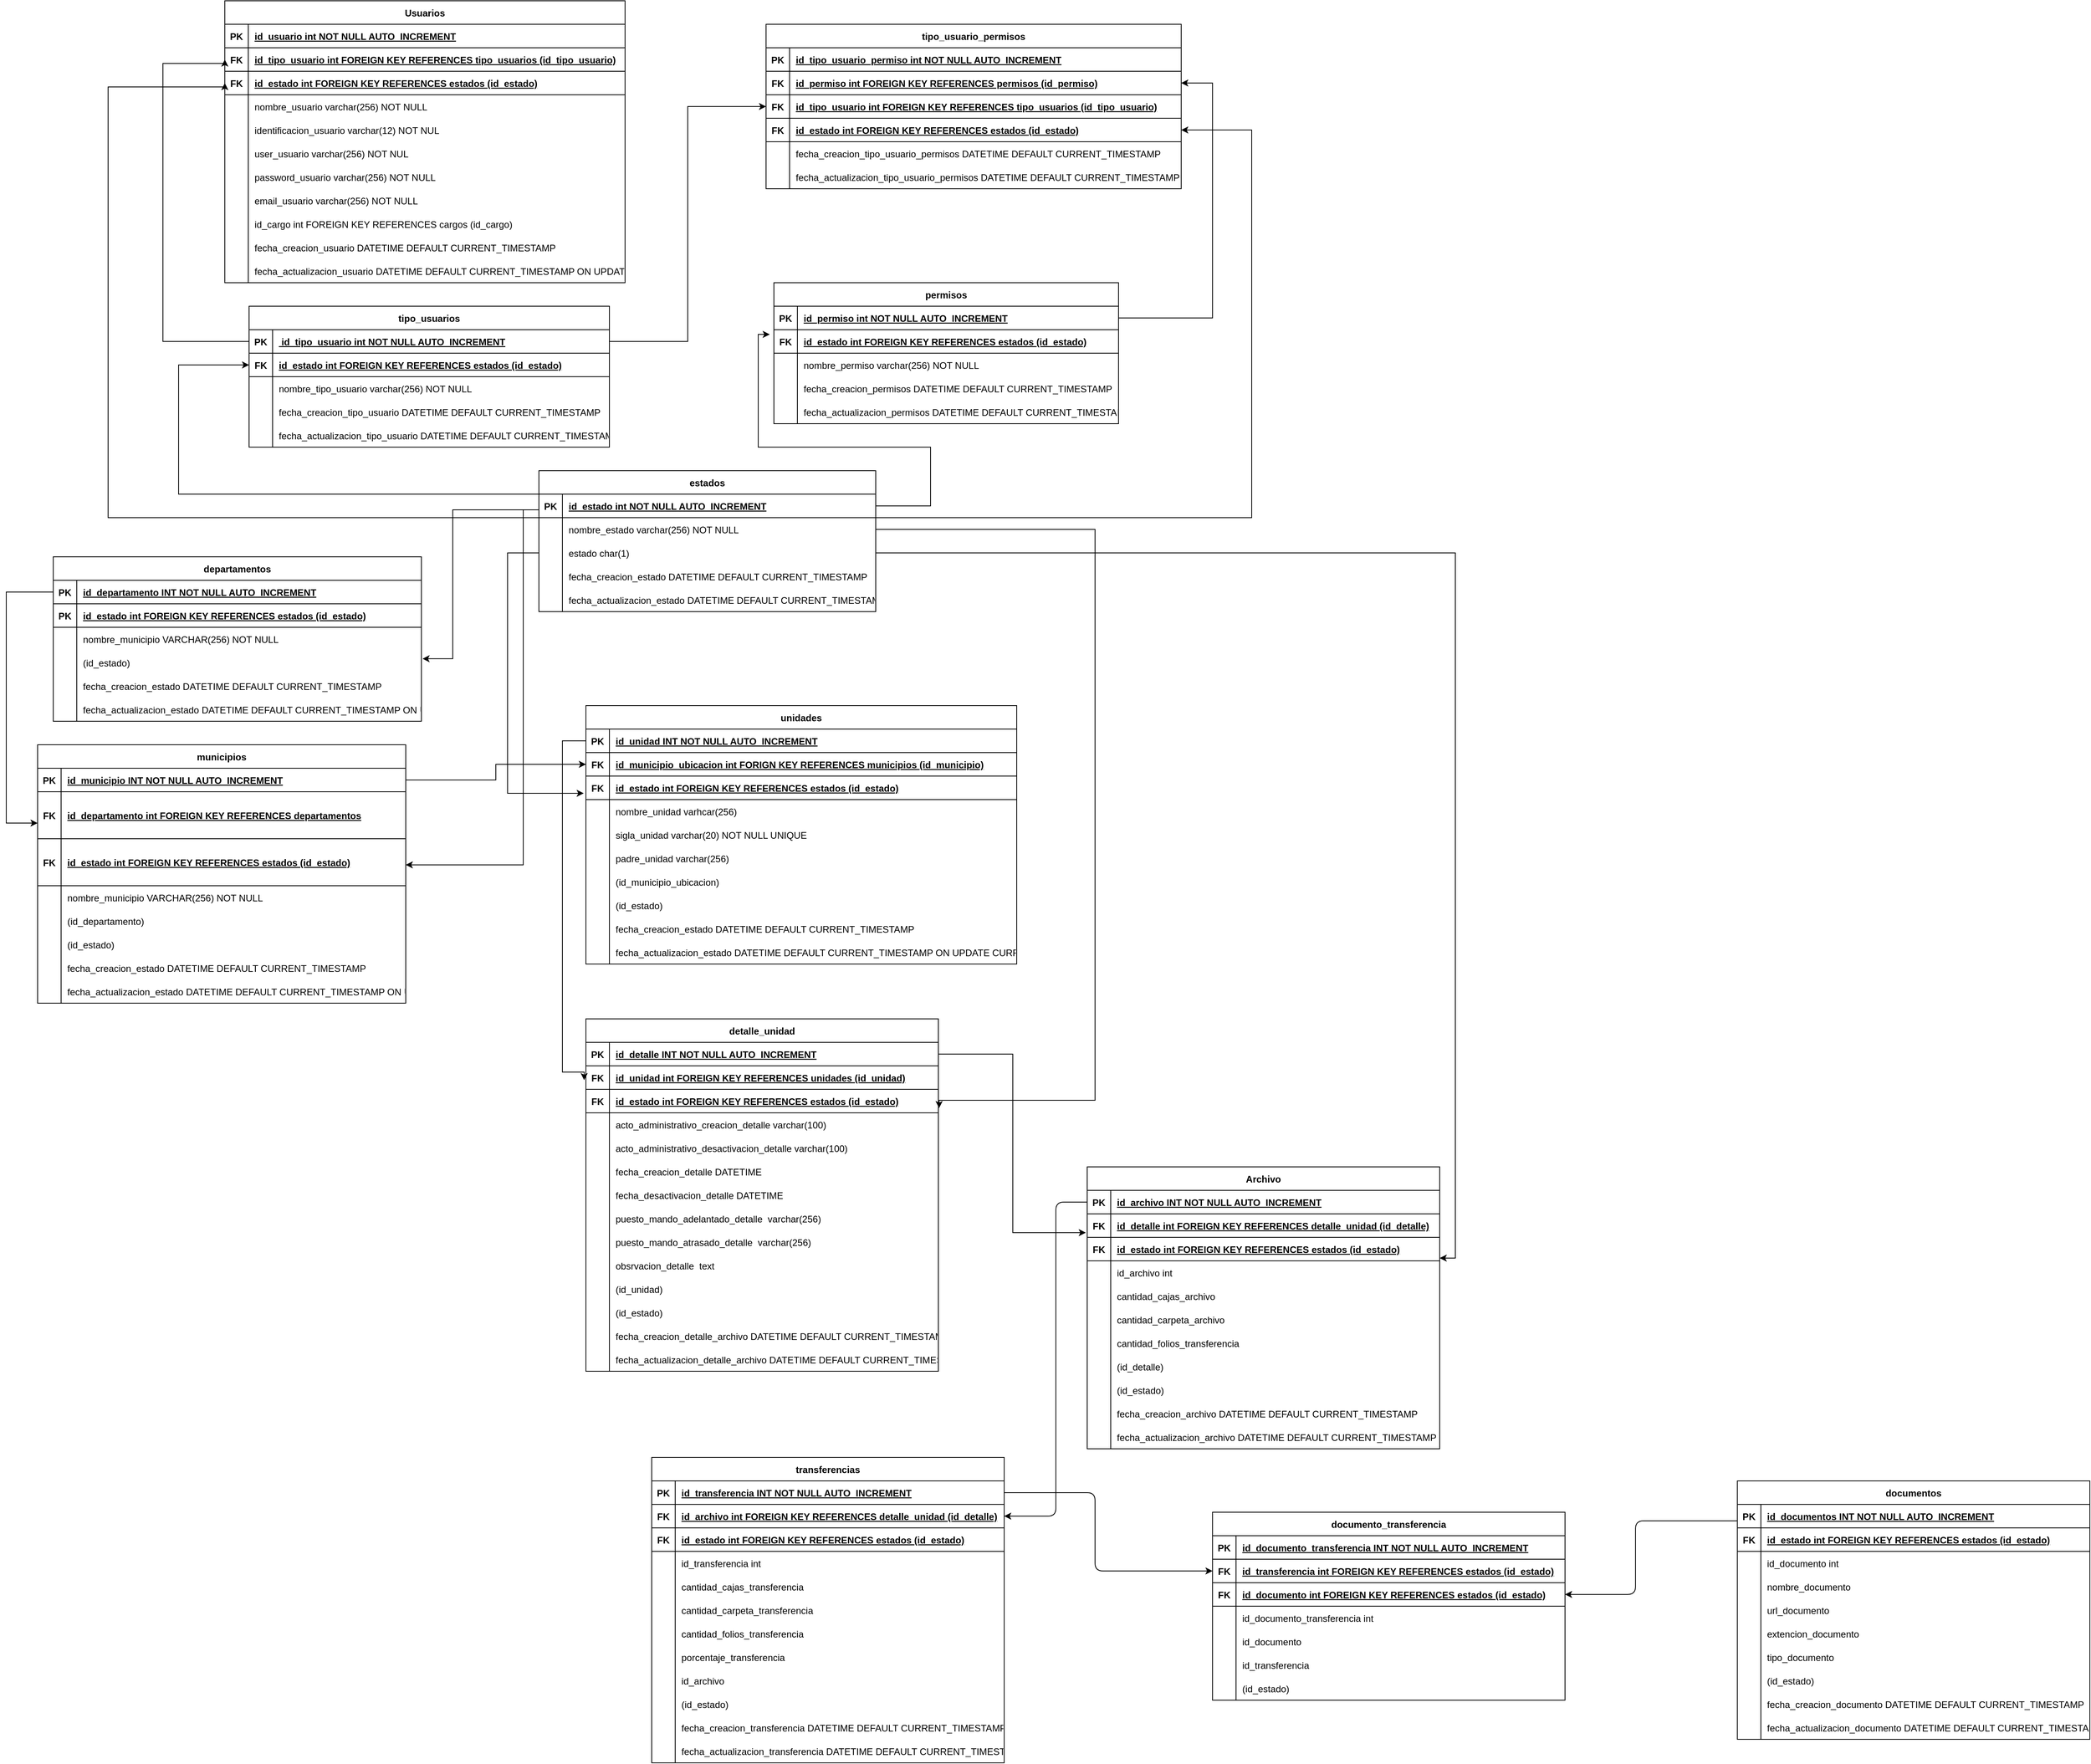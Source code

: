 <mxfile>
    <diagram name="Página-1" id="ZDofNtrWVIXRy-u8SXQp">
        <mxGraphModel dx="2950" dy="601" grid="1" gridSize="10" guides="1" tooltips="1" connect="1" arrows="1" fold="1" page="1" pageScale="1" pageWidth="827" pageHeight="1169" math="0" shadow="0">
            <root>
                <mxCell id="0"/>
                <mxCell id="1" parent="0"/>
                <mxCell id="UjveGxOSZaOVBZubeURH-175" value="Usuarios" style="shape=table;startSize=30;container=1;collapsible=1;childLayout=tableLayout;fixedRows=1;rowLines=0;fontStyle=1;align=center;resizeLast=1;" parent="1" vertex="1">
                    <mxGeometry x="-581" y="20" width="511" height="360" as="geometry"/>
                </mxCell>
                <mxCell id="UjveGxOSZaOVBZubeURH-176" value="" style="shape=tableRow;horizontal=0;startSize=0;swimlaneHead=0;swimlaneBody=0;fillColor=none;collapsible=0;dropTarget=0;points=[[0,0.5],[1,0.5]];portConstraint=eastwest;strokeColor=inherit;top=0;left=0;right=0;bottom=1;" parent="UjveGxOSZaOVBZubeURH-175" vertex="1">
                    <mxGeometry y="30" width="511" height="30" as="geometry"/>
                </mxCell>
                <mxCell id="UjveGxOSZaOVBZubeURH-177" value="PK" style="shape=partialRectangle;overflow=hidden;connectable=0;fillColor=none;strokeColor=inherit;top=0;left=0;bottom=0;right=0;fontStyle=1;" parent="UjveGxOSZaOVBZubeURH-176" vertex="1">
                    <mxGeometry width="30" height="30" as="geometry">
                        <mxRectangle width="30" height="30" as="alternateBounds"/>
                    </mxGeometry>
                </mxCell>
                <mxCell id="UjveGxOSZaOVBZubeURH-178" value="id_usuario int NOT NULL AUTO_INCREMENT" style="shape=partialRectangle;overflow=hidden;connectable=0;fillColor=none;align=left;strokeColor=inherit;top=0;left=0;bottom=0;right=0;spacingLeft=6;fontStyle=5;" parent="UjveGxOSZaOVBZubeURH-176" vertex="1">
                    <mxGeometry x="30" width="481" height="30" as="geometry">
                        <mxRectangle width="481" height="30" as="alternateBounds"/>
                    </mxGeometry>
                </mxCell>
                <mxCell id="UjveGxOSZaOVBZubeURH-179" value="" style="shape=tableRow;horizontal=0;startSize=0;swimlaneHead=0;swimlaneBody=0;fillColor=none;collapsible=0;dropTarget=0;points=[[0,0.5],[1,0.5]];portConstraint=eastwest;strokeColor=inherit;top=0;left=0;right=0;bottom=1;" parent="UjveGxOSZaOVBZubeURH-175" vertex="1">
                    <mxGeometry y="60" width="511" height="30" as="geometry"/>
                </mxCell>
                <mxCell id="UjveGxOSZaOVBZubeURH-180" value="FK" style="shape=partialRectangle;overflow=hidden;connectable=0;fillColor=none;strokeColor=inherit;top=0;left=0;bottom=0;right=0;fontStyle=1;" parent="UjveGxOSZaOVBZubeURH-179" vertex="1">
                    <mxGeometry width="30" height="30" as="geometry">
                        <mxRectangle width="30" height="30" as="alternateBounds"/>
                    </mxGeometry>
                </mxCell>
                <mxCell id="UjveGxOSZaOVBZubeURH-181" value="id_tipo_usuario int FOREIGN KEY REFERENCES tipo_usuarios (id_tipo_usuario)" style="shape=partialRectangle;overflow=hidden;connectable=0;fillColor=none;align=left;strokeColor=inherit;top=0;left=0;bottom=0;right=0;spacingLeft=6;fontStyle=5;" parent="UjveGxOSZaOVBZubeURH-179" vertex="1">
                    <mxGeometry x="30" width="481" height="30" as="geometry">
                        <mxRectangle width="481" height="30" as="alternateBounds"/>
                    </mxGeometry>
                </mxCell>
                <mxCell id="UjveGxOSZaOVBZubeURH-182" value="" style="shape=tableRow;horizontal=0;startSize=0;swimlaneHead=0;swimlaneBody=0;fillColor=none;collapsible=0;dropTarget=0;points=[[0,0.5],[1,0.5]];portConstraint=eastwest;strokeColor=inherit;top=0;left=0;right=0;bottom=1;" parent="UjveGxOSZaOVBZubeURH-175" vertex="1">
                    <mxGeometry y="90" width="511" height="30" as="geometry"/>
                </mxCell>
                <mxCell id="UjveGxOSZaOVBZubeURH-183" value="FK" style="shape=partialRectangle;overflow=hidden;connectable=0;fillColor=none;strokeColor=inherit;top=0;left=0;bottom=0;right=0;fontStyle=1;" parent="UjveGxOSZaOVBZubeURH-182" vertex="1">
                    <mxGeometry width="30" height="30" as="geometry">
                        <mxRectangle width="30" height="30" as="alternateBounds"/>
                    </mxGeometry>
                </mxCell>
                <mxCell id="UjveGxOSZaOVBZubeURH-184" value="id_estado int FOREIGN KEY REFERENCES estados (id_estado)" style="shape=partialRectangle;overflow=hidden;connectable=0;fillColor=none;align=left;strokeColor=inherit;top=0;left=0;bottom=0;right=0;spacingLeft=6;fontStyle=5;" parent="UjveGxOSZaOVBZubeURH-182" vertex="1">
                    <mxGeometry x="30" width="481" height="30" as="geometry">
                        <mxRectangle width="481" height="30" as="alternateBounds"/>
                    </mxGeometry>
                </mxCell>
                <mxCell id="UjveGxOSZaOVBZubeURH-185" value="" style="shape=tableRow;horizontal=0;startSize=0;swimlaneHead=0;swimlaneBody=0;fillColor=none;collapsible=0;dropTarget=0;points=[[0,0.5],[1,0.5]];portConstraint=eastwest;strokeColor=inherit;top=0;left=0;right=0;bottom=0;" parent="UjveGxOSZaOVBZubeURH-175" vertex="1">
                    <mxGeometry y="120" width="511" height="30" as="geometry"/>
                </mxCell>
                <mxCell id="UjveGxOSZaOVBZubeURH-186" value="" style="shape=partialRectangle;overflow=hidden;connectable=0;fillColor=none;strokeColor=inherit;top=0;left=0;bottom=0;right=0;" parent="UjveGxOSZaOVBZubeURH-185" vertex="1">
                    <mxGeometry width="30" height="30" as="geometry">
                        <mxRectangle width="30" height="30" as="alternateBounds"/>
                    </mxGeometry>
                </mxCell>
                <mxCell id="UjveGxOSZaOVBZubeURH-187" value="nombre_usuario varchar(256) NOT NULL" style="shape=partialRectangle;overflow=hidden;connectable=0;fillColor=none;align=left;strokeColor=inherit;top=0;left=0;bottom=0;right=0;spacingLeft=6;" parent="UjveGxOSZaOVBZubeURH-185" vertex="1">
                    <mxGeometry x="30" width="481" height="30" as="geometry">
                        <mxRectangle width="481" height="30" as="alternateBounds"/>
                    </mxGeometry>
                </mxCell>
                <mxCell id="lEG0dKHhjTK8zcrT-MYA-4" value="" style="shape=tableRow;horizontal=0;startSize=0;swimlaneHead=0;swimlaneBody=0;fillColor=none;collapsible=0;dropTarget=0;points=[[0,0.5],[1,0.5]];portConstraint=eastwest;strokeColor=inherit;top=0;left=0;right=0;bottom=0;" parent="UjveGxOSZaOVBZubeURH-175" vertex="1">
                    <mxGeometry y="150" width="511" height="30" as="geometry"/>
                </mxCell>
                <mxCell id="lEG0dKHhjTK8zcrT-MYA-5" value="" style="shape=partialRectangle;overflow=hidden;connectable=0;fillColor=none;strokeColor=inherit;top=0;left=0;bottom=0;right=0;" parent="lEG0dKHhjTK8zcrT-MYA-4" vertex="1">
                    <mxGeometry width="30" height="30" as="geometry">
                        <mxRectangle width="30" height="30" as="alternateBounds"/>
                    </mxGeometry>
                </mxCell>
                <mxCell id="lEG0dKHhjTK8zcrT-MYA-6" value="identificacion_usuario varchar(12) NOT NUL" style="shape=partialRectangle;overflow=hidden;connectable=0;fillColor=none;align=left;strokeColor=inherit;top=0;left=0;bottom=0;right=0;spacingLeft=6;" parent="lEG0dKHhjTK8zcrT-MYA-4" vertex="1">
                    <mxGeometry x="30" width="481" height="30" as="geometry">
                        <mxRectangle width="481" height="30" as="alternateBounds"/>
                    </mxGeometry>
                </mxCell>
                <mxCell id="lEG0dKHhjTK8zcrT-MYA-7" value="" style="shape=tableRow;horizontal=0;startSize=0;swimlaneHead=0;swimlaneBody=0;fillColor=none;collapsible=0;dropTarget=0;points=[[0,0.5],[1,0.5]];portConstraint=eastwest;strokeColor=inherit;top=0;left=0;right=0;bottom=0;" parent="UjveGxOSZaOVBZubeURH-175" vertex="1">
                    <mxGeometry y="180" width="511" height="30" as="geometry"/>
                </mxCell>
                <mxCell id="lEG0dKHhjTK8zcrT-MYA-8" value="" style="shape=partialRectangle;overflow=hidden;connectable=0;fillColor=none;strokeColor=inherit;top=0;left=0;bottom=0;right=0;" parent="lEG0dKHhjTK8zcrT-MYA-7" vertex="1">
                    <mxGeometry width="30" height="30" as="geometry">
                        <mxRectangle width="30" height="30" as="alternateBounds"/>
                    </mxGeometry>
                </mxCell>
                <mxCell id="lEG0dKHhjTK8zcrT-MYA-9" value="user_usuario varchar(256) NOT NUL" style="shape=partialRectangle;overflow=hidden;connectable=0;fillColor=none;align=left;strokeColor=inherit;top=0;left=0;bottom=0;right=0;spacingLeft=6;" parent="lEG0dKHhjTK8zcrT-MYA-7" vertex="1">
                    <mxGeometry x="30" width="481" height="30" as="geometry">
                        <mxRectangle width="481" height="30" as="alternateBounds"/>
                    </mxGeometry>
                </mxCell>
                <mxCell id="lEG0dKHhjTK8zcrT-MYA-10" value="" style="shape=tableRow;horizontal=0;startSize=0;swimlaneHead=0;swimlaneBody=0;fillColor=none;collapsible=0;dropTarget=0;points=[[0,0.5],[1,0.5]];portConstraint=eastwest;strokeColor=inherit;top=0;left=0;right=0;bottom=0;" parent="UjveGxOSZaOVBZubeURH-175" vertex="1">
                    <mxGeometry y="210" width="511" height="30" as="geometry"/>
                </mxCell>
                <mxCell id="lEG0dKHhjTK8zcrT-MYA-11" value="" style="shape=partialRectangle;overflow=hidden;connectable=0;fillColor=none;strokeColor=inherit;top=0;left=0;bottom=0;right=0;" parent="lEG0dKHhjTK8zcrT-MYA-10" vertex="1">
                    <mxGeometry width="30" height="30" as="geometry">
                        <mxRectangle width="30" height="30" as="alternateBounds"/>
                    </mxGeometry>
                </mxCell>
                <mxCell id="lEG0dKHhjTK8zcrT-MYA-12" value="password_usuario varchar(256) NOT NULL" style="shape=partialRectangle;overflow=hidden;connectable=0;fillColor=none;align=left;strokeColor=inherit;top=0;left=0;bottom=0;right=0;spacingLeft=6;" parent="lEG0dKHhjTK8zcrT-MYA-10" vertex="1">
                    <mxGeometry x="30" width="481" height="30" as="geometry">
                        <mxRectangle width="481" height="30" as="alternateBounds"/>
                    </mxGeometry>
                </mxCell>
                <mxCell id="UjveGxOSZaOVBZubeURH-188" value="" style="shape=tableRow;horizontal=0;startSize=0;swimlaneHead=0;swimlaneBody=0;fillColor=none;collapsible=0;dropTarget=0;points=[[0,0.5],[1,0.5]];portConstraint=eastwest;strokeColor=inherit;top=0;left=0;right=0;bottom=0;" parent="UjveGxOSZaOVBZubeURH-175" vertex="1">
                    <mxGeometry y="240" width="511" height="30" as="geometry"/>
                </mxCell>
                <mxCell id="UjveGxOSZaOVBZubeURH-189" value="" style="shape=partialRectangle;overflow=hidden;connectable=0;fillColor=none;strokeColor=inherit;top=0;left=0;bottom=0;right=0;" parent="UjveGxOSZaOVBZubeURH-188" vertex="1">
                    <mxGeometry width="30" height="30" as="geometry">
                        <mxRectangle width="30" height="30" as="alternateBounds"/>
                    </mxGeometry>
                </mxCell>
                <mxCell id="UjveGxOSZaOVBZubeURH-190" value="email_usuario varchar(256) NOT NULL" style="shape=partialRectangle;overflow=hidden;connectable=0;fillColor=none;align=left;strokeColor=inherit;top=0;left=0;bottom=0;right=0;spacingLeft=6;" parent="UjveGxOSZaOVBZubeURH-188" vertex="1">
                    <mxGeometry x="30" width="481" height="30" as="geometry">
                        <mxRectangle width="481" height="30" as="alternateBounds"/>
                    </mxGeometry>
                </mxCell>
                <mxCell id="UjveGxOSZaOVBZubeURH-191" value="" style="shape=tableRow;horizontal=0;startSize=0;swimlaneHead=0;swimlaneBody=0;fillColor=none;collapsible=0;dropTarget=0;points=[[0,0.5],[1,0.5]];portConstraint=eastwest;strokeColor=inherit;top=0;left=0;right=0;bottom=0;" parent="UjveGxOSZaOVBZubeURH-175" vertex="1">
                    <mxGeometry y="270" width="511" height="30" as="geometry"/>
                </mxCell>
                <mxCell id="UjveGxOSZaOVBZubeURH-192" value="" style="shape=partialRectangle;overflow=hidden;connectable=0;fillColor=none;strokeColor=inherit;top=0;left=0;bottom=0;right=0;" parent="UjveGxOSZaOVBZubeURH-191" vertex="1">
                    <mxGeometry width="30" height="30" as="geometry">
                        <mxRectangle width="30" height="30" as="alternateBounds"/>
                    </mxGeometry>
                </mxCell>
                <mxCell id="UjveGxOSZaOVBZubeURH-193" value="id_cargo int FOREIGN KEY REFERENCES cargos (id_cargo)" style="shape=partialRectangle;overflow=hidden;connectable=0;fillColor=none;align=left;strokeColor=inherit;top=0;left=0;bottom=0;right=0;spacingLeft=6;" parent="UjveGxOSZaOVBZubeURH-191" vertex="1">
                    <mxGeometry x="30" width="481" height="30" as="geometry">
                        <mxRectangle width="481" height="30" as="alternateBounds"/>
                    </mxGeometry>
                </mxCell>
                <mxCell id="UjveGxOSZaOVBZubeURH-194" value="" style="shape=tableRow;horizontal=0;startSize=0;swimlaneHead=0;swimlaneBody=0;fillColor=none;collapsible=0;dropTarget=0;points=[[0,0.5],[1,0.5]];portConstraint=eastwest;strokeColor=inherit;top=0;left=0;right=0;bottom=0;" parent="UjveGxOSZaOVBZubeURH-175" vertex="1">
                    <mxGeometry y="300" width="511" height="30" as="geometry"/>
                </mxCell>
                <mxCell id="UjveGxOSZaOVBZubeURH-195" value="" style="shape=partialRectangle;overflow=hidden;connectable=0;fillColor=none;strokeColor=inherit;top=0;left=0;bottom=0;right=0;" parent="UjveGxOSZaOVBZubeURH-194" vertex="1">
                    <mxGeometry width="30" height="30" as="geometry">
                        <mxRectangle width="30" height="30" as="alternateBounds"/>
                    </mxGeometry>
                </mxCell>
                <mxCell id="UjveGxOSZaOVBZubeURH-196" value="fecha_creacion_usuario DATETIME DEFAULT CURRENT_TIMESTAMP" style="shape=partialRectangle;overflow=hidden;connectable=0;fillColor=none;align=left;strokeColor=inherit;top=0;left=0;bottom=0;right=0;spacingLeft=6;" parent="UjveGxOSZaOVBZubeURH-194" vertex="1">
                    <mxGeometry x="30" width="481" height="30" as="geometry">
                        <mxRectangle width="481" height="30" as="alternateBounds"/>
                    </mxGeometry>
                </mxCell>
                <mxCell id="UjveGxOSZaOVBZubeURH-197" value="" style="shape=tableRow;horizontal=0;startSize=0;swimlaneHead=0;swimlaneBody=0;fillColor=none;collapsible=0;dropTarget=0;points=[[0,0.5],[1,0.5]];portConstraint=eastwest;strokeColor=inherit;top=0;left=0;right=0;bottom=0;" parent="UjveGxOSZaOVBZubeURH-175" vertex="1">
                    <mxGeometry y="330" width="511" height="30" as="geometry"/>
                </mxCell>
                <mxCell id="UjveGxOSZaOVBZubeURH-198" value="" style="shape=partialRectangle;overflow=hidden;connectable=0;fillColor=none;strokeColor=inherit;top=0;left=0;bottom=0;right=0;" parent="UjveGxOSZaOVBZubeURH-197" vertex="1">
                    <mxGeometry width="30" height="30" as="geometry">
                        <mxRectangle width="30" height="30" as="alternateBounds"/>
                    </mxGeometry>
                </mxCell>
                <mxCell id="UjveGxOSZaOVBZubeURH-199" value="fecha_actualizacion_usuario DATETIME DEFAULT CURRENT_TIMESTAMP ON UPDATE CURRENT_TIMESTAMP" style="shape=partialRectangle;overflow=hidden;connectable=0;fillColor=none;align=left;strokeColor=inherit;top=0;left=0;bottom=0;right=0;spacingLeft=6;" parent="UjveGxOSZaOVBZubeURH-197" vertex="1">
                    <mxGeometry x="30" width="481" height="30" as="geometry">
                        <mxRectangle width="481" height="30" as="alternateBounds"/>
                    </mxGeometry>
                </mxCell>
                <mxCell id="UjveGxOSZaOVBZubeURH-200" value="tipo_usuarios" style="shape=table;startSize=30;container=1;collapsible=1;childLayout=tableLayout;fixedRows=1;rowLines=0;fontStyle=1;align=center;resizeLast=1;" parent="1" vertex="1">
                    <mxGeometry x="-550" y="410" width="460" height="180" as="geometry"/>
                </mxCell>
                <mxCell id="UjveGxOSZaOVBZubeURH-201" value="" style="shape=tableRow;horizontal=0;startSize=0;swimlaneHead=0;swimlaneBody=0;fillColor=none;collapsible=0;dropTarget=0;points=[[0,0.5],[1,0.5]];portConstraint=eastwest;strokeColor=inherit;top=0;left=0;right=0;bottom=1;" parent="UjveGxOSZaOVBZubeURH-200" vertex="1">
                    <mxGeometry y="30" width="460" height="30" as="geometry"/>
                </mxCell>
                <mxCell id="UjveGxOSZaOVBZubeURH-202" value="PK" style="shape=partialRectangle;overflow=hidden;connectable=0;fillColor=none;strokeColor=inherit;top=0;left=0;bottom=0;right=0;fontStyle=1;" parent="UjveGxOSZaOVBZubeURH-201" vertex="1">
                    <mxGeometry width="30" height="30" as="geometry">
                        <mxRectangle width="30" height="30" as="alternateBounds"/>
                    </mxGeometry>
                </mxCell>
                <mxCell id="UjveGxOSZaOVBZubeURH-203" value=" id_tipo_usuario int NOT NULL AUTO_INCREMENT" style="shape=partialRectangle;overflow=hidden;connectable=0;fillColor=none;align=left;strokeColor=inherit;top=0;left=0;bottom=0;right=0;spacingLeft=6;fontStyle=5;" parent="UjveGxOSZaOVBZubeURH-201" vertex="1">
                    <mxGeometry x="30" width="430" height="30" as="geometry">
                        <mxRectangle width="430" height="30" as="alternateBounds"/>
                    </mxGeometry>
                </mxCell>
                <mxCell id="UjveGxOSZaOVBZubeURH-204" value="" style="shape=tableRow;horizontal=0;startSize=0;swimlaneHead=0;swimlaneBody=0;fillColor=none;collapsible=0;dropTarget=0;points=[[0,0.5],[1,0.5]];portConstraint=eastwest;strokeColor=inherit;top=0;left=0;right=0;bottom=1;" parent="UjveGxOSZaOVBZubeURH-200" vertex="1">
                    <mxGeometry y="60" width="460" height="30" as="geometry"/>
                </mxCell>
                <mxCell id="UjveGxOSZaOVBZubeURH-205" value="FK" style="shape=partialRectangle;overflow=hidden;connectable=0;fillColor=none;strokeColor=inherit;top=0;left=0;bottom=0;right=0;fontStyle=1;" parent="UjveGxOSZaOVBZubeURH-204" vertex="1">
                    <mxGeometry width="30" height="30" as="geometry">
                        <mxRectangle width="30" height="30" as="alternateBounds"/>
                    </mxGeometry>
                </mxCell>
                <mxCell id="UjveGxOSZaOVBZubeURH-206" value="id_estado int FOREIGN KEY REFERENCES estados (id_estado)" style="shape=partialRectangle;overflow=hidden;connectable=0;fillColor=none;align=left;strokeColor=inherit;top=0;left=0;bottom=0;right=0;spacingLeft=6;fontStyle=5;" parent="UjveGxOSZaOVBZubeURH-204" vertex="1">
                    <mxGeometry x="30" width="430" height="30" as="geometry">
                        <mxRectangle width="430" height="30" as="alternateBounds"/>
                    </mxGeometry>
                </mxCell>
                <mxCell id="UjveGxOSZaOVBZubeURH-207" value="" style="shape=tableRow;horizontal=0;startSize=0;swimlaneHead=0;swimlaneBody=0;fillColor=none;collapsible=0;dropTarget=0;points=[[0,0.5],[1,0.5]];portConstraint=eastwest;strokeColor=inherit;top=0;left=0;right=0;bottom=0;" parent="UjveGxOSZaOVBZubeURH-200" vertex="1">
                    <mxGeometry y="90" width="460" height="30" as="geometry"/>
                </mxCell>
                <mxCell id="UjveGxOSZaOVBZubeURH-208" value="" style="shape=partialRectangle;overflow=hidden;connectable=0;fillColor=none;strokeColor=inherit;top=0;left=0;bottom=0;right=0;" parent="UjveGxOSZaOVBZubeURH-207" vertex="1">
                    <mxGeometry width="30" height="30" as="geometry">
                        <mxRectangle width="30" height="30" as="alternateBounds"/>
                    </mxGeometry>
                </mxCell>
                <mxCell id="UjveGxOSZaOVBZubeURH-209" value="nombre_tipo_usuario varchar(256) NOT NULL" style="shape=partialRectangle;overflow=hidden;connectable=0;fillColor=none;align=left;strokeColor=inherit;top=0;left=0;bottom=0;right=0;spacingLeft=6;" parent="UjveGxOSZaOVBZubeURH-207" vertex="1">
                    <mxGeometry x="30" width="430" height="30" as="geometry">
                        <mxRectangle width="430" height="30" as="alternateBounds"/>
                    </mxGeometry>
                </mxCell>
                <mxCell id="UjveGxOSZaOVBZubeURH-210" value="" style="shape=tableRow;horizontal=0;startSize=0;swimlaneHead=0;swimlaneBody=0;fillColor=none;collapsible=0;dropTarget=0;points=[[0,0.5],[1,0.5]];portConstraint=eastwest;strokeColor=inherit;top=0;left=0;right=0;bottom=0;" parent="UjveGxOSZaOVBZubeURH-200" vertex="1">
                    <mxGeometry y="120" width="460" height="30" as="geometry"/>
                </mxCell>
                <mxCell id="UjveGxOSZaOVBZubeURH-211" value="" style="shape=partialRectangle;overflow=hidden;connectable=0;fillColor=none;strokeColor=inherit;top=0;left=0;bottom=0;right=0;" parent="UjveGxOSZaOVBZubeURH-210" vertex="1">
                    <mxGeometry width="30" height="30" as="geometry">
                        <mxRectangle width="30" height="30" as="alternateBounds"/>
                    </mxGeometry>
                </mxCell>
                <mxCell id="UjveGxOSZaOVBZubeURH-212" value="fecha_creacion_tipo_usuario DATETIME DEFAULT CURRENT_TIMESTAMP" style="shape=partialRectangle;overflow=hidden;connectable=0;fillColor=none;align=left;strokeColor=inherit;top=0;left=0;bottom=0;right=0;spacingLeft=6;" parent="UjveGxOSZaOVBZubeURH-210" vertex="1">
                    <mxGeometry x="30" width="430" height="30" as="geometry">
                        <mxRectangle width="430" height="30" as="alternateBounds"/>
                    </mxGeometry>
                </mxCell>
                <mxCell id="UjveGxOSZaOVBZubeURH-213" value="" style="shape=tableRow;horizontal=0;startSize=0;swimlaneHead=0;swimlaneBody=0;fillColor=none;collapsible=0;dropTarget=0;points=[[0,0.5],[1,0.5]];portConstraint=eastwest;strokeColor=inherit;top=0;left=0;right=0;bottom=0;" parent="UjveGxOSZaOVBZubeURH-200" vertex="1">
                    <mxGeometry y="150" width="460" height="30" as="geometry"/>
                </mxCell>
                <mxCell id="UjveGxOSZaOVBZubeURH-214" value="" style="shape=partialRectangle;overflow=hidden;connectable=0;fillColor=none;strokeColor=inherit;top=0;left=0;bottom=0;right=0;" parent="UjveGxOSZaOVBZubeURH-213" vertex="1">
                    <mxGeometry width="30" height="30" as="geometry">
                        <mxRectangle width="30" height="30" as="alternateBounds"/>
                    </mxGeometry>
                </mxCell>
                <mxCell id="UjveGxOSZaOVBZubeURH-215" value="fecha_actualizacion_tipo_usuario DATETIME DEFAULT CURRENT_TIMESTAMP ON UPDATE CURRENT_TIMESTAMP" style="shape=partialRectangle;overflow=hidden;connectable=0;fillColor=none;align=left;strokeColor=inherit;top=0;left=0;bottom=0;right=0;spacingLeft=6;" parent="UjveGxOSZaOVBZubeURH-213" vertex="1">
                    <mxGeometry x="30" width="430" height="30" as="geometry">
                        <mxRectangle width="430" height="30" as="alternateBounds"/>
                    </mxGeometry>
                </mxCell>
                <mxCell id="UjveGxOSZaOVBZubeURH-216" value="permisos" style="shape=table;startSize=30;container=1;collapsible=1;childLayout=tableLayout;fixedRows=1;rowLines=0;fontStyle=1;align=center;resizeLast=1;" parent="1" vertex="1">
                    <mxGeometry x="120" y="380" width="440" height="180" as="geometry"/>
                </mxCell>
                <mxCell id="UjveGxOSZaOVBZubeURH-217" value="" style="shape=tableRow;horizontal=0;startSize=0;swimlaneHead=0;swimlaneBody=0;fillColor=none;collapsible=0;dropTarget=0;points=[[0,0.5],[1,0.5]];portConstraint=eastwest;strokeColor=inherit;top=0;left=0;right=0;bottom=1;" parent="UjveGxOSZaOVBZubeURH-216" vertex="1">
                    <mxGeometry y="30" width="440" height="30" as="geometry"/>
                </mxCell>
                <mxCell id="UjveGxOSZaOVBZubeURH-218" value="PK" style="shape=partialRectangle;overflow=hidden;connectable=0;fillColor=none;strokeColor=inherit;top=0;left=0;bottom=0;right=0;fontStyle=1;" parent="UjveGxOSZaOVBZubeURH-217" vertex="1">
                    <mxGeometry width="30" height="30" as="geometry">
                        <mxRectangle width="30" height="30" as="alternateBounds"/>
                    </mxGeometry>
                </mxCell>
                <mxCell id="UjveGxOSZaOVBZubeURH-219" value="id_permiso int NOT NULL AUTO_INCREMENT" style="shape=partialRectangle;overflow=hidden;connectable=0;fillColor=none;align=left;strokeColor=inherit;top=0;left=0;bottom=0;right=0;spacingLeft=6;fontStyle=5;" parent="UjveGxOSZaOVBZubeURH-217" vertex="1">
                    <mxGeometry x="30" width="410" height="30" as="geometry">
                        <mxRectangle width="410" height="30" as="alternateBounds"/>
                    </mxGeometry>
                </mxCell>
                <mxCell id="UjveGxOSZaOVBZubeURH-220" value="" style="shape=tableRow;horizontal=0;startSize=0;swimlaneHead=0;swimlaneBody=0;fillColor=none;collapsible=0;dropTarget=0;points=[[0,0.5],[1,0.5]];portConstraint=eastwest;strokeColor=inherit;top=0;left=0;right=0;bottom=1;" parent="UjveGxOSZaOVBZubeURH-216" vertex="1">
                    <mxGeometry y="60" width="440" height="30" as="geometry"/>
                </mxCell>
                <mxCell id="UjveGxOSZaOVBZubeURH-221" value="FK" style="shape=partialRectangle;overflow=hidden;connectable=0;fillColor=none;strokeColor=inherit;top=0;left=0;bottom=0;right=0;fontStyle=1;" parent="UjveGxOSZaOVBZubeURH-220" vertex="1">
                    <mxGeometry width="30" height="30" as="geometry">
                        <mxRectangle width="30" height="30" as="alternateBounds"/>
                    </mxGeometry>
                </mxCell>
                <mxCell id="UjveGxOSZaOVBZubeURH-222" value="id_estado int FOREIGN KEY REFERENCES estados (id_estado)" style="shape=partialRectangle;overflow=hidden;connectable=0;fillColor=none;align=left;strokeColor=inherit;top=0;left=0;bottom=0;right=0;spacingLeft=6;fontStyle=5;" parent="UjveGxOSZaOVBZubeURH-220" vertex="1">
                    <mxGeometry x="30" width="410" height="30" as="geometry">
                        <mxRectangle width="410" height="30" as="alternateBounds"/>
                    </mxGeometry>
                </mxCell>
                <mxCell id="UjveGxOSZaOVBZubeURH-223" value="" style="shape=tableRow;horizontal=0;startSize=0;swimlaneHead=0;swimlaneBody=0;fillColor=none;collapsible=0;dropTarget=0;points=[[0,0.5],[1,0.5]];portConstraint=eastwest;strokeColor=inherit;top=0;left=0;right=0;bottom=0;" parent="UjveGxOSZaOVBZubeURH-216" vertex="1">
                    <mxGeometry y="90" width="440" height="30" as="geometry"/>
                </mxCell>
                <mxCell id="UjveGxOSZaOVBZubeURH-224" value="" style="shape=partialRectangle;overflow=hidden;connectable=0;fillColor=none;strokeColor=inherit;top=0;left=0;bottom=0;right=0;" parent="UjveGxOSZaOVBZubeURH-223" vertex="1">
                    <mxGeometry width="30" height="30" as="geometry">
                        <mxRectangle width="30" height="30" as="alternateBounds"/>
                    </mxGeometry>
                </mxCell>
                <mxCell id="UjveGxOSZaOVBZubeURH-225" value="nombre_permiso varchar(256) NOT NULL" style="shape=partialRectangle;overflow=hidden;connectable=0;fillColor=none;align=left;strokeColor=inherit;top=0;left=0;bottom=0;right=0;spacingLeft=6;" parent="UjveGxOSZaOVBZubeURH-223" vertex="1">
                    <mxGeometry x="30" width="410" height="30" as="geometry">
                        <mxRectangle width="410" height="30" as="alternateBounds"/>
                    </mxGeometry>
                </mxCell>
                <mxCell id="UjveGxOSZaOVBZubeURH-226" value="" style="shape=tableRow;horizontal=0;startSize=0;swimlaneHead=0;swimlaneBody=0;fillColor=none;collapsible=0;dropTarget=0;points=[[0,0.5],[1,0.5]];portConstraint=eastwest;strokeColor=inherit;top=0;left=0;right=0;bottom=0;" parent="UjveGxOSZaOVBZubeURH-216" vertex="1">
                    <mxGeometry y="120" width="440" height="30" as="geometry"/>
                </mxCell>
                <mxCell id="UjveGxOSZaOVBZubeURH-227" value="" style="shape=partialRectangle;overflow=hidden;connectable=0;fillColor=none;strokeColor=inherit;top=0;left=0;bottom=0;right=0;" parent="UjveGxOSZaOVBZubeURH-226" vertex="1">
                    <mxGeometry width="30" height="30" as="geometry">
                        <mxRectangle width="30" height="30" as="alternateBounds"/>
                    </mxGeometry>
                </mxCell>
                <mxCell id="UjveGxOSZaOVBZubeURH-228" value="fecha_creacion_permisos DATETIME DEFAULT CURRENT_TIMESTAMP" style="shape=partialRectangle;overflow=hidden;connectable=0;fillColor=none;align=left;strokeColor=inherit;top=0;left=0;bottom=0;right=0;spacingLeft=6;" parent="UjveGxOSZaOVBZubeURH-226" vertex="1">
                    <mxGeometry x="30" width="410" height="30" as="geometry">
                        <mxRectangle width="410" height="30" as="alternateBounds"/>
                    </mxGeometry>
                </mxCell>
                <mxCell id="UjveGxOSZaOVBZubeURH-229" value="" style="shape=tableRow;horizontal=0;startSize=0;swimlaneHead=0;swimlaneBody=0;fillColor=none;collapsible=0;dropTarget=0;points=[[0,0.5],[1,0.5]];portConstraint=eastwest;strokeColor=inherit;top=0;left=0;right=0;bottom=0;" parent="UjveGxOSZaOVBZubeURH-216" vertex="1">
                    <mxGeometry y="150" width="440" height="30" as="geometry"/>
                </mxCell>
                <mxCell id="UjveGxOSZaOVBZubeURH-230" value="" style="shape=partialRectangle;overflow=hidden;connectable=0;fillColor=none;strokeColor=inherit;top=0;left=0;bottom=0;right=0;" parent="UjveGxOSZaOVBZubeURH-229" vertex="1">
                    <mxGeometry width="30" height="30" as="geometry">
                        <mxRectangle width="30" height="30" as="alternateBounds"/>
                    </mxGeometry>
                </mxCell>
                <mxCell id="UjveGxOSZaOVBZubeURH-231" value="fecha_actualizacion_permisos DATETIME DEFAULT CURRENT_TIMESTAMP ON UPDATE CURRENT_TIMESTAMP" style="shape=partialRectangle;overflow=hidden;connectable=0;fillColor=none;align=left;strokeColor=inherit;top=0;left=0;bottom=0;right=0;spacingLeft=6;" parent="UjveGxOSZaOVBZubeURH-229" vertex="1">
                    <mxGeometry x="30" width="410" height="30" as="geometry">
                        <mxRectangle width="410" height="30" as="alternateBounds"/>
                    </mxGeometry>
                </mxCell>
                <mxCell id="UjveGxOSZaOVBZubeURH-232" value="tipo_usuario_permisos" style="shape=table;startSize=30;container=1;collapsible=1;childLayout=tableLayout;fixedRows=1;rowLines=0;fontStyle=1;align=center;resizeLast=1;" parent="1" vertex="1">
                    <mxGeometry x="110" y="50" width="530" height="210" as="geometry"/>
                </mxCell>
                <mxCell id="UjveGxOSZaOVBZubeURH-233" value="" style="shape=tableRow;horizontal=0;startSize=0;swimlaneHead=0;swimlaneBody=0;fillColor=none;collapsible=0;dropTarget=0;points=[[0,0.5],[1,0.5]];portConstraint=eastwest;strokeColor=inherit;top=0;left=0;right=0;bottom=1;" parent="UjveGxOSZaOVBZubeURH-232" vertex="1">
                    <mxGeometry y="30" width="530" height="30" as="geometry"/>
                </mxCell>
                <mxCell id="UjveGxOSZaOVBZubeURH-234" value="PK" style="shape=partialRectangle;overflow=hidden;connectable=0;fillColor=none;strokeColor=inherit;top=0;left=0;bottom=0;right=0;fontStyle=1;" parent="UjveGxOSZaOVBZubeURH-233" vertex="1">
                    <mxGeometry width="30" height="30" as="geometry">
                        <mxRectangle width="30" height="30" as="alternateBounds"/>
                    </mxGeometry>
                </mxCell>
                <mxCell id="UjveGxOSZaOVBZubeURH-235" value="id_tipo_usuario_permiso int NOT NULL AUTO_INCREMENT" style="shape=partialRectangle;overflow=hidden;connectable=0;fillColor=none;align=left;strokeColor=inherit;top=0;left=0;bottom=0;right=0;spacingLeft=6;fontStyle=5;" parent="UjveGxOSZaOVBZubeURH-233" vertex="1">
                    <mxGeometry x="30" width="500" height="30" as="geometry">
                        <mxRectangle width="500" height="30" as="alternateBounds"/>
                    </mxGeometry>
                </mxCell>
                <mxCell id="UjveGxOSZaOVBZubeURH-236" value="" style="shape=tableRow;horizontal=0;startSize=0;swimlaneHead=0;swimlaneBody=0;fillColor=none;collapsible=0;dropTarget=0;points=[[0,0.5],[1,0.5]];portConstraint=eastwest;strokeColor=inherit;top=0;left=0;right=0;bottom=1;" parent="UjveGxOSZaOVBZubeURH-232" vertex="1">
                    <mxGeometry y="60" width="530" height="30" as="geometry"/>
                </mxCell>
                <mxCell id="UjveGxOSZaOVBZubeURH-237" value="FK" style="shape=partialRectangle;overflow=hidden;connectable=0;fillColor=none;strokeColor=inherit;top=0;left=0;bottom=0;right=0;fontStyle=1;" parent="UjveGxOSZaOVBZubeURH-236" vertex="1">
                    <mxGeometry width="30" height="30" as="geometry">
                        <mxRectangle width="30" height="30" as="alternateBounds"/>
                    </mxGeometry>
                </mxCell>
                <mxCell id="UjveGxOSZaOVBZubeURH-238" value="id_permiso int FOREIGN KEY REFERENCES permisos (id_permiso)" style="shape=partialRectangle;overflow=hidden;connectable=0;fillColor=none;align=left;strokeColor=inherit;top=0;left=0;bottom=0;right=0;spacingLeft=6;fontStyle=5;" parent="UjveGxOSZaOVBZubeURH-236" vertex="1">
                    <mxGeometry x="30" width="500" height="30" as="geometry">
                        <mxRectangle width="500" height="30" as="alternateBounds"/>
                    </mxGeometry>
                </mxCell>
                <mxCell id="UjveGxOSZaOVBZubeURH-239" value="" style="shape=tableRow;horizontal=0;startSize=0;swimlaneHead=0;swimlaneBody=0;fillColor=none;collapsible=0;dropTarget=0;points=[[0,0.5],[1,0.5]];portConstraint=eastwest;strokeColor=inherit;top=0;left=0;right=0;bottom=1;" parent="UjveGxOSZaOVBZubeURH-232" vertex="1">
                    <mxGeometry y="90" width="530" height="30" as="geometry"/>
                </mxCell>
                <mxCell id="UjveGxOSZaOVBZubeURH-240" value="FK" style="shape=partialRectangle;overflow=hidden;connectable=0;fillColor=none;strokeColor=inherit;top=0;left=0;bottom=0;right=0;fontStyle=1;" parent="UjveGxOSZaOVBZubeURH-239" vertex="1">
                    <mxGeometry width="30" height="30" as="geometry">
                        <mxRectangle width="30" height="30" as="alternateBounds"/>
                    </mxGeometry>
                </mxCell>
                <mxCell id="UjveGxOSZaOVBZubeURH-241" value="id_tipo_usuario int FOREIGN KEY REFERENCES tipo_usuarios (id_tipo_usuario)" style="shape=partialRectangle;overflow=hidden;connectable=0;fillColor=none;align=left;strokeColor=inherit;top=0;left=0;bottom=0;right=0;spacingLeft=6;fontStyle=5;" parent="UjveGxOSZaOVBZubeURH-239" vertex="1">
                    <mxGeometry x="30" width="500" height="30" as="geometry">
                        <mxRectangle width="500" height="30" as="alternateBounds"/>
                    </mxGeometry>
                </mxCell>
                <mxCell id="UjveGxOSZaOVBZubeURH-242" value="" style="shape=tableRow;horizontal=0;startSize=0;swimlaneHead=0;swimlaneBody=0;fillColor=none;collapsible=0;dropTarget=0;points=[[0,0.5],[1,0.5]];portConstraint=eastwest;strokeColor=inherit;top=0;left=0;right=0;bottom=1;" parent="UjveGxOSZaOVBZubeURH-232" vertex="1">
                    <mxGeometry y="120" width="530" height="30" as="geometry"/>
                </mxCell>
                <mxCell id="UjveGxOSZaOVBZubeURH-243" value="FK" style="shape=partialRectangle;overflow=hidden;connectable=0;fillColor=none;strokeColor=inherit;top=0;left=0;bottom=0;right=0;fontStyle=1;" parent="UjveGxOSZaOVBZubeURH-242" vertex="1">
                    <mxGeometry width="30" height="30" as="geometry">
                        <mxRectangle width="30" height="30" as="alternateBounds"/>
                    </mxGeometry>
                </mxCell>
                <mxCell id="UjveGxOSZaOVBZubeURH-244" value="id_estado int FOREIGN KEY REFERENCES estados (id_estado)" style="shape=partialRectangle;overflow=hidden;connectable=0;fillColor=none;align=left;strokeColor=inherit;top=0;left=0;bottom=0;right=0;spacingLeft=6;fontStyle=5;" parent="UjveGxOSZaOVBZubeURH-242" vertex="1">
                    <mxGeometry x="30" width="500" height="30" as="geometry">
                        <mxRectangle width="500" height="30" as="alternateBounds"/>
                    </mxGeometry>
                </mxCell>
                <mxCell id="UjveGxOSZaOVBZubeURH-245" value="" style="shape=tableRow;horizontal=0;startSize=0;swimlaneHead=0;swimlaneBody=0;fillColor=none;collapsible=0;dropTarget=0;points=[[0,0.5],[1,0.5]];portConstraint=eastwest;strokeColor=inherit;top=0;left=0;right=0;bottom=0;" parent="UjveGxOSZaOVBZubeURH-232" vertex="1">
                    <mxGeometry y="150" width="530" height="30" as="geometry"/>
                </mxCell>
                <mxCell id="UjveGxOSZaOVBZubeURH-246" value="" style="shape=partialRectangle;overflow=hidden;connectable=0;fillColor=none;strokeColor=inherit;top=0;left=0;bottom=0;right=0;" parent="UjveGxOSZaOVBZubeURH-245" vertex="1">
                    <mxGeometry width="30" height="30" as="geometry">
                        <mxRectangle width="30" height="30" as="alternateBounds"/>
                    </mxGeometry>
                </mxCell>
                <mxCell id="UjveGxOSZaOVBZubeURH-247" value="fecha_creacion_tipo_usuario_permisos DATETIME DEFAULT CURRENT_TIMESTAMP" style="shape=partialRectangle;overflow=hidden;connectable=0;fillColor=none;align=left;strokeColor=inherit;top=0;left=0;bottom=0;right=0;spacingLeft=6;" parent="UjveGxOSZaOVBZubeURH-245" vertex="1">
                    <mxGeometry x="30" width="500" height="30" as="geometry">
                        <mxRectangle width="500" height="30" as="alternateBounds"/>
                    </mxGeometry>
                </mxCell>
                <mxCell id="UjveGxOSZaOVBZubeURH-248" value="" style="shape=tableRow;horizontal=0;startSize=0;swimlaneHead=0;swimlaneBody=0;fillColor=none;collapsible=0;dropTarget=0;points=[[0,0.5],[1,0.5]];portConstraint=eastwest;strokeColor=inherit;top=0;left=0;right=0;bottom=0;" parent="UjveGxOSZaOVBZubeURH-232" vertex="1">
                    <mxGeometry y="180" width="530" height="30" as="geometry"/>
                </mxCell>
                <mxCell id="UjveGxOSZaOVBZubeURH-249" value="" style="shape=partialRectangle;overflow=hidden;connectable=0;fillColor=none;strokeColor=inherit;top=0;left=0;bottom=0;right=0;" parent="UjveGxOSZaOVBZubeURH-248" vertex="1">
                    <mxGeometry width="30" height="30" as="geometry">
                        <mxRectangle width="30" height="30" as="alternateBounds"/>
                    </mxGeometry>
                </mxCell>
                <mxCell id="UjveGxOSZaOVBZubeURH-250" value="fecha_actualizacion_tipo_usuario_permisos DATETIME DEFAULT CURRENT_TIMESTAMP ON UPDATE CURRENT_TIMESTAMP" style="shape=partialRectangle;overflow=hidden;connectable=0;fillColor=none;align=left;strokeColor=inherit;top=0;left=0;bottom=0;right=0;spacingLeft=6;" parent="UjveGxOSZaOVBZubeURH-248" vertex="1">
                    <mxGeometry x="30" width="500" height="30" as="geometry">
                        <mxRectangle width="500" height="30" as="alternateBounds"/>
                    </mxGeometry>
                </mxCell>
                <mxCell id="3gqIP_9gsyAB3ntUc4ct-3" style="edgeStyle=orthogonalEdgeStyle;rounded=0;orthogonalLoop=1;jettySize=auto;html=1;entryX=1.003;entryY=0.338;entryDx=0;entryDy=0;entryPerimeter=0;" parent="1" target="3gqIP_9gsyAB3ntUc4ct-93" edge="1">
                    <mxGeometry relative="1" as="geometry">
                        <mxPoint x="-307.7" y="969.38" as="targetPoint"/>
                        <mxPoint x="-180" y="670" as="sourcePoint"/>
                        <Array as="points">
                            <mxPoint x="-290" y="670"/>
                            <mxPoint x="-290" y="860"/>
                        </Array>
                    </mxGeometry>
                </mxCell>
                <mxCell id="3gqIP_9gsyAB3ntUc4ct-102" style="edgeStyle=orthogonalEdgeStyle;rounded=0;orthogonalLoop=1;jettySize=auto;html=1;entryX=1;entryY=0.556;entryDx=0;entryDy=0;entryPerimeter=0;" parent="1" target="3gqIP_9gsyAB3ntUc4ct-129" edge="1">
                    <mxGeometry relative="1" as="geometry">
                        <mxPoint x="-250" y="720" as="targetPoint"/>
                        <mxPoint x="-180" y="670" as="sourcePoint"/>
                        <Array as="points">
                            <mxPoint x="-200" y="670"/>
                            <mxPoint x="-200" y="1123"/>
                        </Array>
                    </mxGeometry>
                </mxCell>
                <mxCell id="UjveGxOSZaOVBZubeURH-251" value="estados" style="shape=table;startSize=30;container=1;collapsible=1;childLayout=tableLayout;fixedRows=1;rowLines=0;fontStyle=1;align=center;resizeLast=1;" parent="1" vertex="1">
                    <mxGeometry x="-180" y="620" width="430" height="180" as="geometry"/>
                </mxCell>
                <mxCell id="UjveGxOSZaOVBZubeURH-252" value="" style="shape=tableRow;horizontal=0;startSize=0;swimlaneHead=0;swimlaneBody=0;fillColor=none;collapsible=0;dropTarget=0;points=[[0,0.5],[1,0.5]];portConstraint=eastwest;strokeColor=inherit;top=0;left=0;right=0;bottom=1;" parent="UjveGxOSZaOVBZubeURH-251" vertex="1">
                    <mxGeometry y="30" width="430" height="30" as="geometry"/>
                </mxCell>
                <mxCell id="UjveGxOSZaOVBZubeURH-253" value="PK" style="shape=partialRectangle;overflow=hidden;connectable=0;fillColor=none;strokeColor=inherit;top=0;left=0;bottom=0;right=0;fontStyle=1;" parent="UjveGxOSZaOVBZubeURH-252" vertex="1">
                    <mxGeometry width="30" height="30" as="geometry">
                        <mxRectangle width="30" height="30" as="alternateBounds"/>
                    </mxGeometry>
                </mxCell>
                <mxCell id="UjveGxOSZaOVBZubeURH-254" value="id_estado int NOT NULL  AUTO_INCREMENT" style="shape=partialRectangle;overflow=hidden;connectable=0;fillColor=none;align=left;strokeColor=inherit;top=0;left=0;bottom=0;right=0;spacingLeft=6;fontStyle=5;" parent="UjveGxOSZaOVBZubeURH-252" vertex="1">
                    <mxGeometry x="30" width="400" height="30" as="geometry">
                        <mxRectangle width="400" height="30" as="alternateBounds"/>
                    </mxGeometry>
                </mxCell>
                <mxCell id="UjveGxOSZaOVBZubeURH-255" value="" style="shape=tableRow;horizontal=0;startSize=0;swimlaneHead=0;swimlaneBody=0;fillColor=none;collapsible=0;dropTarget=0;points=[[0,0.5],[1,0.5]];portConstraint=eastwest;strokeColor=inherit;top=0;left=0;right=0;bottom=0;" parent="UjveGxOSZaOVBZubeURH-251" vertex="1">
                    <mxGeometry y="60" width="430" height="30" as="geometry"/>
                </mxCell>
                <mxCell id="UjveGxOSZaOVBZubeURH-256" value="" style="shape=partialRectangle;overflow=hidden;connectable=0;fillColor=none;strokeColor=inherit;top=0;left=0;bottom=0;right=0;" parent="UjveGxOSZaOVBZubeURH-255" vertex="1">
                    <mxGeometry width="30" height="30" as="geometry">
                        <mxRectangle width="30" height="30" as="alternateBounds"/>
                    </mxGeometry>
                </mxCell>
                <mxCell id="UjveGxOSZaOVBZubeURH-257" value="nombre_estado varchar(256) NOT NULL" style="shape=partialRectangle;overflow=hidden;connectable=0;fillColor=none;align=left;strokeColor=inherit;top=0;left=0;bottom=0;right=0;spacingLeft=6;" parent="UjveGxOSZaOVBZubeURH-255" vertex="1">
                    <mxGeometry x="30" width="400" height="30" as="geometry">
                        <mxRectangle width="400" height="30" as="alternateBounds"/>
                    </mxGeometry>
                </mxCell>
                <mxCell id="UjveGxOSZaOVBZubeURH-258" value="" style="shape=tableRow;horizontal=0;startSize=0;swimlaneHead=0;swimlaneBody=0;fillColor=none;collapsible=0;dropTarget=0;points=[[0,0.5],[1,0.5]];portConstraint=eastwest;strokeColor=inherit;top=0;left=0;right=0;bottom=0;" parent="UjveGxOSZaOVBZubeURH-251" vertex="1">
                    <mxGeometry y="90" width="430" height="30" as="geometry"/>
                </mxCell>
                <mxCell id="UjveGxOSZaOVBZubeURH-259" value="" style="shape=partialRectangle;overflow=hidden;connectable=0;fillColor=none;strokeColor=inherit;top=0;left=0;bottom=0;right=0;" parent="UjveGxOSZaOVBZubeURH-258" vertex="1">
                    <mxGeometry width="30" height="30" as="geometry">
                        <mxRectangle width="30" height="30" as="alternateBounds"/>
                    </mxGeometry>
                </mxCell>
                <mxCell id="UjveGxOSZaOVBZubeURH-260" value="estado char(1)" style="shape=partialRectangle;overflow=hidden;connectable=0;fillColor=none;align=left;strokeColor=inherit;top=0;left=0;bottom=0;right=0;spacingLeft=6;" parent="UjveGxOSZaOVBZubeURH-258" vertex="1">
                    <mxGeometry x="30" width="400" height="30" as="geometry">
                        <mxRectangle width="400" height="30" as="alternateBounds"/>
                    </mxGeometry>
                </mxCell>
                <mxCell id="UjveGxOSZaOVBZubeURH-261" value="" style="shape=tableRow;horizontal=0;startSize=0;swimlaneHead=0;swimlaneBody=0;fillColor=none;collapsible=0;dropTarget=0;points=[[0,0.5],[1,0.5]];portConstraint=eastwest;strokeColor=inherit;top=0;left=0;right=0;bottom=0;" parent="UjveGxOSZaOVBZubeURH-251" vertex="1">
                    <mxGeometry y="120" width="430" height="30" as="geometry"/>
                </mxCell>
                <mxCell id="UjveGxOSZaOVBZubeURH-262" value="" style="shape=partialRectangle;overflow=hidden;connectable=0;fillColor=none;strokeColor=inherit;top=0;left=0;bottom=0;right=0;" parent="UjveGxOSZaOVBZubeURH-261" vertex="1">
                    <mxGeometry width="30" height="30" as="geometry">
                        <mxRectangle width="30" height="30" as="alternateBounds"/>
                    </mxGeometry>
                </mxCell>
                <mxCell id="UjveGxOSZaOVBZubeURH-263" value="fecha_creacion_estado DATETIME DEFAULT CURRENT_TIMESTAMP" style="shape=partialRectangle;overflow=hidden;connectable=0;fillColor=none;align=left;strokeColor=inherit;top=0;left=0;bottom=0;right=0;spacingLeft=6;" parent="UjveGxOSZaOVBZubeURH-261" vertex="1">
                    <mxGeometry x="30" width="400" height="30" as="geometry">
                        <mxRectangle width="400" height="30" as="alternateBounds"/>
                    </mxGeometry>
                </mxCell>
                <mxCell id="UjveGxOSZaOVBZubeURH-264" value="" style="shape=tableRow;horizontal=0;startSize=0;swimlaneHead=0;swimlaneBody=0;fillColor=none;collapsible=0;dropTarget=0;points=[[0,0.5],[1,0.5]];portConstraint=eastwest;strokeColor=inherit;top=0;left=0;right=0;bottom=0;" parent="UjveGxOSZaOVBZubeURH-251" vertex="1">
                    <mxGeometry y="150" width="430" height="30" as="geometry"/>
                </mxCell>
                <mxCell id="UjveGxOSZaOVBZubeURH-265" value="" style="shape=partialRectangle;overflow=hidden;connectable=0;fillColor=none;strokeColor=inherit;top=0;left=0;bottom=0;right=0;" parent="UjveGxOSZaOVBZubeURH-264" vertex="1">
                    <mxGeometry width="30" height="30" as="geometry">
                        <mxRectangle width="30" height="30" as="alternateBounds"/>
                    </mxGeometry>
                </mxCell>
                <mxCell id="UjveGxOSZaOVBZubeURH-266" value="fecha_actualizacion_estado DATETIME DEFAULT CURRENT_TIMESTAMP ON UPDATE CURRENT_TIMESTAMP" style="shape=partialRectangle;overflow=hidden;connectable=0;fillColor=none;align=left;strokeColor=inherit;top=0;left=0;bottom=0;right=0;spacingLeft=6;" parent="UjveGxOSZaOVBZubeURH-264" vertex="1">
                    <mxGeometry x="30" width="400" height="30" as="geometry">
                        <mxRectangle width="400" height="30" as="alternateBounds"/>
                    </mxGeometry>
                </mxCell>
                <mxCell id="UjveGxOSZaOVBZubeURH-267" style="edgeStyle=orthogonalEdgeStyle;rounded=0;orthogonalLoop=1;jettySize=auto;html=1;exitX=0;exitY=0.5;exitDx=0;exitDy=0;entryX=0;entryY=0.5;entryDx=0;entryDy=0;" parent="1" source="UjveGxOSZaOVBZubeURH-201" target="UjveGxOSZaOVBZubeURH-179" edge="1">
                    <mxGeometry relative="1" as="geometry">
                        <Array as="points">
                            <mxPoint x="-660" y="455"/>
                            <mxPoint x="-660" y="100"/>
                            <mxPoint x="-581" y="100"/>
                        </Array>
                    </mxGeometry>
                </mxCell>
                <mxCell id="UjveGxOSZaOVBZubeURH-268" style="edgeStyle=orthogonalEdgeStyle;rounded=0;orthogonalLoop=1;jettySize=auto;html=1;exitX=1;exitY=0.5;exitDx=0;exitDy=0;entryX=0;entryY=0.5;entryDx=0;entryDy=0;" parent="1" source="UjveGxOSZaOVBZubeURH-201" target="UjveGxOSZaOVBZubeURH-239" edge="1">
                    <mxGeometry relative="1" as="geometry"/>
                </mxCell>
                <mxCell id="UjveGxOSZaOVBZubeURH-270" style="edgeStyle=orthogonalEdgeStyle;rounded=0;orthogonalLoop=1;jettySize=auto;html=1;exitX=1;exitY=0.5;exitDx=0;exitDy=0;entryX=1;entryY=0.5;entryDx=0;entryDy=0;" parent="1" source="UjveGxOSZaOVBZubeURH-217" target="UjveGxOSZaOVBZubeURH-236" edge="1">
                    <mxGeometry relative="1" as="geometry">
                        <Array as="points">
                            <mxPoint x="680" y="425"/>
                            <mxPoint x="680" y="125"/>
                        </Array>
                    </mxGeometry>
                </mxCell>
                <mxCell id="UjveGxOSZaOVBZubeURH-274" style="edgeStyle=orthogonalEdgeStyle;rounded=0;orthogonalLoop=1;jettySize=auto;html=1;exitX=1;exitY=0.5;exitDx=0;exitDy=0;entryX=-0.012;entryY=0.2;entryDx=0;entryDy=0;entryPerimeter=0;" parent="1" source="UjveGxOSZaOVBZubeURH-252" target="UjveGxOSZaOVBZubeURH-220" edge="1">
                    <mxGeometry relative="1" as="geometry">
                        <Array as="points">
                            <mxPoint x="320" y="665"/>
                            <mxPoint x="320" y="590"/>
                            <mxPoint x="100" y="590"/>
                            <mxPoint x="100" y="446"/>
                        </Array>
                    </mxGeometry>
                </mxCell>
                <mxCell id="UjveGxOSZaOVBZubeURH-275" style="edgeStyle=orthogonalEdgeStyle;rounded=0;orthogonalLoop=1;jettySize=auto;html=1;exitX=1;exitY=0.5;exitDx=0;exitDy=0;entryX=1;entryY=0.5;entryDx=0;entryDy=0;" parent="1" source="UjveGxOSZaOVBZubeURH-252" target="UjveGxOSZaOVBZubeURH-242" edge="1">
                    <mxGeometry relative="1" as="geometry">
                        <mxPoint x="770" y="198" as="targetPoint"/>
                        <Array as="points">
                            <mxPoint x="250" y="680"/>
                            <mxPoint x="730" y="680"/>
                            <mxPoint x="730" y="185"/>
                        </Array>
                    </mxGeometry>
                </mxCell>
                <mxCell id="UjveGxOSZaOVBZubeURH-276" style="edgeStyle=orthogonalEdgeStyle;rounded=0;orthogonalLoop=1;jettySize=auto;html=1;exitX=0;exitY=0.5;exitDx=0;exitDy=0;entryX=0;entryY=0.5;entryDx=0;entryDy=0;" parent="1" source="UjveGxOSZaOVBZubeURH-252" target="UjveGxOSZaOVBZubeURH-204" edge="1">
                    <mxGeometry relative="1" as="geometry">
                        <Array as="points">
                            <mxPoint x="-180" y="650"/>
                            <mxPoint x="-640" y="650"/>
                            <mxPoint x="-640" y="485"/>
                        </Array>
                    </mxGeometry>
                </mxCell>
                <mxCell id="UjveGxOSZaOVBZubeURH-277" style="edgeStyle=orthogonalEdgeStyle;rounded=0;orthogonalLoop=1;jettySize=auto;html=1;exitX=0;exitY=0.5;exitDx=0;exitDy=0;entryX=0;entryY=0.5;entryDx=0;entryDy=0;" parent="1" source="UjveGxOSZaOVBZubeURH-252" target="UjveGxOSZaOVBZubeURH-182" edge="1">
                    <mxGeometry relative="1" as="geometry">
                        <Array as="points">
                            <mxPoint x="-180" y="680"/>
                            <mxPoint x="-730" y="680"/>
                            <mxPoint x="-730" y="130"/>
                            <mxPoint x="-581" y="130"/>
                        </Array>
                    </mxGeometry>
                </mxCell>
                <mxCell id="UjveGxOSZaOVBZubeURH-520" value="municipios" style="shape=table;startSize=30;container=1;collapsible=1;childLayout=tableLayout;fixedRows=1;rowLines=0;fontStyle=1;align=center;resizeLast=1;" parent="1" vertex="1">
                    <mxGeometry x="-820" y="970" width="470" height="330" as="geometry"/>
                </mxCell>
                <mxCell id="UjveGxOSZaOVBZubeURH-521" value="" style="shape=tableRow;horizontal=0;startSize=0;swimlaneHead=0;swimlaneBody=0;fillColor=none;collapsible=0;dropTarget=0;points=[[0,0.5],[1,0.5]];portConstraint=eastwest;strokeColor=inherit;top=0;left=0;right=0;bottom=1;" parent="UjveGxOSZaOVBZubeURH-520" vertex="1">
                    <mxGeometry y="30" width="470" height="30" as="geometry"/>
                </mxCell>
                <mxCell id="UjveGxOSZaOVBZubeURH-522" value="PK" style="shape=partialRectangle;overflow=hidden;connectable=0;fillColor=none;strokeColor=inherit;top=0;left=0;bottom=0;right=0;fontStyle=1;" parent="UjveGxOSZaOVBZubeURH-521" vertex="1">
                    <mxGeometry width="30" height="30" as="geometry">
                        <mxRectangle width="30" height="30" as="alternateBounds"/>
                    </mxGeometry>
                </mxCell>
                <mxCell id="UjveGxOSZaOVBZubeURH-523" value="id_municipio INT NOT NULL AUTO_INCREMENT" style="shape=partialRectangle;overflow=hidden;connectable=0;fillColor=none;align=left;strokeColor=inherit;top=0;left=0;bottom=0;right=0;spacingLeft=6;fontStyle=5;" parent="UjveGxOSZaOVBZubeURH-521" vertex="1">
                    <mxGeometry x="30" width="440" height="30" as="geometry">
                        <mxRectangle width="440" height="30" as="alternateBounds"/>
                    </mxGeometry>
                </mxCell>
                <mxCell id="UjveGxOSZaOVBZubeURH-524" value="" style="shape=tableRow;horizontal=0;startSize=0;swimlaneHead=0;swimlaneBody=0;fillColor=none;collapsible=0;dropTarget=0;points=[[0,0.5],[1,0.5]];portConstraint=eastwest;strokeColor=inherit;top=0;left=0;right=0;bottom=1;" parent="UjveGxOSZaOVBZubeURH-520" vertex="1">
                    <mxGeometry y="60" width="470" height="60" as="geometry"/>
                </mxCell>
                <mxCell id="UjveGxOSZaOVBZubeURH-525" value="FK" style="shape=partialRectangle;overflow=hidden;connectable=0;fillColor=none;strokeColor=inherit;top=0;left=0;bottom=0;right=0;fontStyle=1;" parent="UjveGxOSZaOVBZubeURH-524" vertex="1">
                    <mxGeometry width="30" height="60" as="geometry">
                        <mxRectangle width="30" height="60" as="alternateBounds"/>
                    </mxGeometry>
                </mxCell>
                <mxCell id="UjveGxOSZaOVBZubeURH-526" value="id_departamento int FOREIGN KEY REFERENCES departamentos" style="shape=partialRectangle;overflow=hidden;connectable=0;fillColor=none;align=left;strokeColor=inherit;top=0;left=0;bottom=0;right=0;spacingLeft=6;fontStyle=5;" parent="UjveGxOSZaOVBZubeURH-524" vertex="1">
                    <mxGeometry x="30" width="440" height="60" as="geometry">
                        <mxRectangle width="440" height="60" as="alternateBounds"/>
                    </mxGeometry>
                </mxCell>
                <mxCell id="3gqIP_9gsyAB3ntUc4ct-129" value="" style="shape=tableRow;horizontal=0;startSize=0;swimlaneHead=0;swimlaneBody=0;fillColor=none;collapsible=0;dropTarget=0;points=[[0,0.5],[1,0.5]];portConstraint=eastwest;strokeColor=inherit;top=0;left=0;right=0;bottom=1;" parent="UjveGxOSZaOVBZubeURH-520" vertex="1">
                    <mxGeometry y="120" width="470" height="60" as="geometry"/>
                </mxCell>
                <mxCell id="3gqIP_9gsyAB3ntUc4ct-130" value="FK" style="shape=partialRectangle;overflow=hidden;connectable=0;fillColor=none;strokeColor=inherit;top=0;left=0;bottom=0;right=0;fontStyle=1;" parent="3gqIP_9gsyAB3ntUc4ct-129" vertex="1">
                    <mxGeometry width="30" height="60" as="geometry">
                        <mxRectangle width="30" height="60" as="alternateBounds"/>
                    </mxGeometry>
                </mxCell>
                <mxCell id="3gqIP_9gsyAB3ntUc4ct-131" value="id_estado int FOREIGN KEY REFERENCES estados (id_estado)" style="shape=partialRectangle;overflow=hidden;connectable=0;fillColor=none;align=left;strokeColor=inherit;top=0;left=0;bottom=0;right=0;spacingLeft=6;fontStyle=5;" parent="3gqIP_9gsyAB3ntUc4ct-129" vertex="1">
                    <mxGeometry x="30" width="440" height="60" as="geometry">
                        <mxRectangle width="440" height="60" as="alternateBounds"/>
                    </mxGeometry>
                </mxCell>
                <mxCell id="UjveGxOSZaOVBZubeURH-527" value="" style="shape=tableRow;horizontal=0;startSize=0;swimlaneHead=0;swimlaneBody=0;fillColor=none;collapsible=0;dropTarget=0;points=[[0,0.5],[1,0.5]];portConstraint=eastwest;strokeColor=inherit;top=0;left=0;right=0;bottom=0;" parent="UjveGxOSZaOVBZubeURH-520" vertex="1">
                    <mxGeometry y="180" width="470" height="30" as="geometry"/>
                </mxCell>
                <mxCell id="UjveGxOSZaOVBZubeURH-528" value="" style="shape=partialRectangle;overflow=hidden;connectable=0;fillColor=none;strokeColor=inherit;top=0;left=0;bottom=0;right=0;" parent="UjveGxOSZaOVBZubeURH-527" vertex="1">
                    <mxGeometry width="30" height="30" as="geometry">
                        <mxRectangle width="30" height="30" as="alternateBounds"/>
                    </mxGeometry>
                </mxCell>
                <mxCell id="UjveGxOSZaOVBZubeURH-529" value="nombre_municipio VARCHAR(256) NOT NULL" style="shape=partialRectangle;overflow=hidden;connectable=0;fillColor=none;align=left;strokeColor=inherit;top=0;left=0;bottom=0;right=0;spacingLeft=6;" parent="UjveGxOSZaOVBZubeURH-527" vertex="1">
                    <mxGeometry x="30" width="440" height="30" as="geometry">
                        <mxRectangle width="440" height="30" as="alternateBounds"/>
                    </mxGeometry>
                </mxCell>
                <mxCell id="UjveGxOSZaOVBZubeURH-530" value="" style="shape=tableRow;horizontal=0;startSize=0;swimlaneHead=0;swimlaneBody=0;fillColor=none;collapsible=0;dropTarget=0;points=[[0,0.5],[1,0.5]];portConstraint=eastwest;strokeColor=inherit;top=0;left=0;right=0;bottom=0;" parent="UjveGxOSZaOVBZubeURH-520" vertex="1">
                    <mxGeometry y="210" width="470" height="30" as="geometry"/>
                </mxCell>
                <mxCell id="UjveGxOSZaOVBZubeURH-531" value="" style="shape=partialRectangle;overflow=hidden;connectable=0;fillColor=none;strokeColor=inherit;top=0;left=0;bottom=0;right=0;" parent="UjveGxOSZaOVBZubeURH-530" vertex="1">
                    <mxGeometry width="30" height="30" as="geometry">
                        <mxRectangle width="30" height="30" as="alternateBounds"/>
                    </mxGeometry>
                </mxCell>
                <mxCell id="UjveGxOSZaOVBZubeURH-532" value="(id_departamento)" style="shape=partialRectangle;overflow=hidden;connectable=0;fillColor=none;align=left;strokeColor=inherit;top=0;left=0;bottom=0;right=0;spacingLeft=6;" parent="UjveGxOSZaOVBZubeURH-530" vertex="1">
                    <mxGeometry x="30" width="440" height="30" as="geometry">
                        <mxRectangle width="440" height="30" as="alternateBounds"/>
                    </mxGeometry>
                </mxCell>
                <mxCell id="UjveGxOSZaOVBZubeURH-533" value="" style="shape=tableRow;horizontal=0;startSize=0;swimlaneHead=0;swimlaneBody=0;fillColor=none;collapsible=0;dropTarget=0;points=[[0,0.5],[1,0.5]];portConstraint=eastwest;strokeColor=inherit;top=0;left=0;right=0;bottom=0;" parent="UjveGxOSZaOVBZubeURH-520" vertex="1">
                    <mxGeometry y="240" width="470" height="30" as="geometry"/>
                </mxCell>
                <mxCell id="UjveGxOSZaOVBZubeURH-534" value="" style="shape=partialRectangle;overflow=hidden;connectable=0;fillColor=none;strokeColor=inherit;top=0;left=0;bottom=0;right=0;" parent="UjveGxOSZaOVBZubeURH-533" vertex="1">
                    <mxGeometry width="30" height="30" as="geometry">
                        <mxRectangle width="30" height="30" as="alternateBounds"/>
                    </mxGeometry>
                </mxCell>
                <mxCell id="UjveGxOSZaOVBZubeURH-535" value="(id_estado)" style="shape=partialRectangle;overflow=hidden;connectable=0;fillColor=none;align=left;strokeColor=inherit;top=0;left=0;bottom=0;right=0;spacingLeft=6;" parent="UjveGxOSZaOVBZubeURH-533" vertex="1">
                    <mxGeometry x="30" width="440" height="30" as="geometry">
                        <mxRectangle width="440" height="30" as="alternateBounds"/>
                    </mxGeometry>
                </mxCell>
                <mxCell id="UjveGxOSZaOVBZubeURH-536" value="" style="shape=tableRow;horizontal=0;startSize=0;swimlaneHead=0;swimlaneBody=0;fillColor=none;collapsible=0;dropTarget=0;points=[[0,0.5],[1,0.5]];portConstraint=eastwest;strokeColor=inherit;top=0;left=0;right=0;bottom=0;" parent="UjveGxOSZaOVBZubeURH-520" vertex="1">
                    <mxGeometry y="270" width="470" height="30" as="geometry"/>
                </mxCell>
                <mxCell id="UjveGxOSZaOVBZubeURH-537" value="" style="shape=partialRectangle;overflow=hidden;connectable=0;fillColor=none;strokeColor=inherit;top=0;left=0;bottom=0;right=0;" parent="UjveGxOSZaOVBZubeURH-536" vertex="1">
                    <mxGeometry width="30" height="30" as="geometry">
                        <mxRectangle width="30" height="30" as="alternateBounds"/>
                    </mxGeometry>
                </mxCell>
                <mxCell id="UjveGxOSZaOVBZubeURH-538" value="fecha_creacion_estado DATETIME DEFAULT CURRENT_TIMESTAMP" style="shape=partialRectangle;overflow=hidden;connectable=0;fillColor=none;align=left;strokeColor=inherit;top=0;left=0;bottom=0;right=0;spacingLeft=6;" parent="UjveGxOSZaOVBZubeURH-536" vertex="1">
                    <mxGeometry x="30" width="440" height="30" as="geometry">
                        <mxRectangle width="440" height="30" as="alternateBounds"/>
                    </mxGeometry>
                </mxCell>
                <mxCell id="UjveGxOSZaOVBZubeURH-539" value="" style="shape=tableRow;horizontal=0;startSize=0;swimlaneHead=0;swimlaneBody=0;fillColor=none;collapsible=0;dropTarget=0;points=[[0,0.5],[1,0.5]];portConstraint=eastwest;strokeColor=inherit;top=0;left=0;right=0;bottom=0;" parent="UjveGxOSZaOVBZubeURH-520" vertex="1">
                    <mxGeometry y="300" width="470" height="30" as="geometry"/>
                </mxCell>
                <mxCell id="UjveGxOSZaOVBZubeURH-540" value="" style="shape=partialRectangle;overflow=hidden;connectable=0;fillColor=none;strokeColor=inherit;top=0;left=0;bottom=0;right=0;" parent="UjveGxOSZaOVBZubeURH-539" vertex="1">
                    <mxGeometry width="30" height="30" as="geometry">
                        <mxRectangle width="30" height="30" as="alternateBounds"/>
                    </mxGeometry>
                </mxCell>
                <mxCell id="UjveGxOSZaOVBZubeURH-541" value="fecha_actualizacion_estado DATETIME DEFAULT CURRENT_TIMESTAMP ON UPDATE CURRENT_TIMESTAMP" style="shape=partialRectangle;overflow=hidden;connectable=0;fillColor=none;align=left;strokeColor=inherit;top=0;left=0;bottom=0;right=0;spacingLeft=6;" parent="UjveGxOSZaOVBZubeURH-539" vertex="1">
                    <mxGeometry x="30" width="440" height="30" as="geometry">
                        <mxRectangle width="440" height="30" as="alternateBounds"/>
                    </mxGeometry>
                </mxCell>
                <mxCell id="UjveGxOSZaOVBZubeURH-542" value="unidades" style="shape=table;startSize=30;container=1;collapsible=1;childLayout=tableLayout;fixedRows=1;rowLines=0;fontStyle=1;align=center;resizeLast=1;" parent="1" vertex="1">
                    <mxGeometry x="-120" y="920" width="550" height="330" as="geometry"/>
                </mxCell>
                <mxCell id="UjveGxOSZaOVBZubeURH-543" value="" style="shape=tableRow;horizontal=0;startSize=0;swimlaneHead=0;swimlaneBody=0;fillColor=none;collapsible=0;dropTarget=0;points=[[0,0.5],[1,0.5]];portConstraint=eastwest;strokeColor=inherit;top=0;left=0;right=0;bottom=1;" parent="UjveGxOSZaOVBZubeURH-542" vertex="1">
                    <mxGeometry y="30" width="550" height="30" as="geometry"/>
                </mxCell>
                <mxCell id="UjveGxOSZaOVBZubeURH-544" value="PK" style="shape=partialRectangle;overflow=hidden;connectable=0;fillColor=none;strokeColor=inherit;top=0;left=0;bottom=0;right=0;fontStyle=1;" parent="UjveGxOSZaOVBZubeURH-543" vertex="1">
                    <mxGeometry width="30" height="30" as="geometry">
                        <mxRectangle width="30" height="30" as="alternateBounds"/>
                    </mxGeometry>
                </mxCell>
                <mxCell id="UjveGxOSZaOVBZubeURH-545" value="id_unidad INT NOT NULL AUTO_INCREMENT" style="shape=partialRectangle;overflow=hidden;connectable=0;fillColor=none;align=left;strokeColor=inherit;top=0;left=0;bottom=0;right=0;spacingLeft=6;fontStyle=5;" parent="UjveGxOSZaOVBZubeURH-543" vertex="1">
                    <mxGeometry x="30" width="520" height="30" as="geometry">
                        <mxRectangle width="520" height="30" as="alternateBounds"/>
                    </mxGeometry>
                </mxCell>
                <mxCell id="UjveGxOSZaOVBZubeURH-546" value="" style="shape=tableRow;horizontal=0;startSize=0;swimlaneHead=0;swimlaneBody=0;fillColor=none;collapsible=0;dropTarget=0;points=[[0,0.5],[1,0.5]];portConstraint=eastwest;strokeColor=inherit;top=0;left=0;right=0;bottom=1;" parent="UjveGxOSZaOVBZubeURH-542" vertex="1">
                    <mxGeometry y="60" width="550" height="30" as="geometry"/>
                </mxCell>
                <mxCell id="UjveGxOSZaOVBZubeURH-547" value="FK" style="shape=partialRectangle;overflow=hidden;connectable=0;fillColor=none;strokeColor=inherit;top=0;left=0;bottom=0;right=0;fontStyle=1;" parent="UjveGxOSZaOVBZubeURH-546" vertex="1">
                    <mxGeometry width="30" height="30" as="geometry">
                        <mxRectangle width="30" height="30" as="alternateBounds"/>
                    </mxGeometry>
                </mxCell>
                <mxCell id="UjveGxOSZaOVBZubeURH-548" value="id_municipio_ubicacion int FORIGN KEY REFERENCES municipios (id_municipio)" style="shape=partialRectangle;overflow=hidden;connectable=0;fillColor=none;align=left;strokeColor=inherit;top=0;left=0;bottom=0;right=0;spacingLeft=6;fontStyle=5;" parent="UjveGxOSZaOVBZubeURH-546" vertex="1">
                    <mxGeometry x="30" width="520" height="30" as="geometry">
                        <mxRectangle width="520" height="30" as="alternateBounds"/>
                    </mxGeometry>
                </mxCell>
                <mxCell id="3gqIP_9gsyAB3ntUc4ct-169" value="" style="shape=tableRow;horizontal=0;startSize=0;swimlaneHead=0;swimlaneBody=0;fillColor=none;collapsible=0;dropTarget=0;points=[[0,0.5],[1,0.5]];portConstraint=eastwest;strokeColor=inherit;top=0;left=0;right=0;bottom=1;" parent="UjveGxOSZaOVBZubeURH-542" vertex="1">
                    <mxGeometry y="90" width="550" height="30" as="geometry"/>
                </mxCell>
                <mxCell id="3gqIP_9gsyAB3ntUc4ct-170" value="FK" style="shape=partialRectangle;overflow=hidden;connectable=0;fillColor=none;strokeColor=inherit;top=0;left=0;bottom=0;right=0;fontStyle=1;" parent="3gqIP_9gsyAB3ntUc4ct-169" vertex="1">
                    <mxGeometry width="30" height="30" as="geometry">
                        <mxRectangle width="30" height="30" as="alternateBounds"/>
                    </mxGeometry>
                </mxCell>
                <mxCell id="3gqIP_9gsyAB3ntUc4ct-171" value="id_estado int FOREIGN KEY REFERENCES estados (id_estado)" style="shape=partialRectangle;overflow=hidden;connectable=0;fillColor=none;align=left;strokeColor=inherit;top=0;left=0;bottom=0;right=0;spacingLeft=6;fontStyle=5;" parent="3gqIP_9gsyAB3ntUc4ct-169" vertex="1">
                    <mxGeometry x="30" width="520" height="30" as="geometry">
                        <mxRectangle width="520" height="30" as="alternateBounds"/>
                    </mxGeometry>
                </mxCell>
                <mxCell id="UjveGxOSZaOVBZubeURH-549" value="" style="shape=tableRow;horizontal=0;startSize=0;swimlaneHead=0;swimlaneBody=0;fillColor=none;collapsible=0;dropTarget=0;points=[[0,0.5],[1,0.5]];portConstraint=eastwest;strokeColor=inherit;top=0;left=0;right=0;bottom=0;" parent="UjveGxOSZaOVBZubeURH-542" vertex="1">
                    <mxGeometry y="120" width="550" height="30" as="geometry"/>
                </mxCell>
                <mxCell id="UjveGxOSZaOVBZubeURH-550" value="" style="shape=partialRectangle;overflow=hidden;connectable=0;fillColor=none;strokeColor=inherit;top=0;left=0;bottom=0;right=0;" parent="UjveGxOSZaOVBZubeURH-549" vertex="1">
                    <mxGeometry width="30" height="30" as="geometry">
                        <mxRectangle width="30" height="30" as="alternateBounds"/>
                    </mxGeometry>
                </mxCell>
                <mxCell id="UjveGxOSZaOVBZubeURH-551" value="nombre_unidad varhcar(256)" style="shape=partialRectangle;overflow=hidden;connectable=0;fillColor=none;align=left;strokeColor=inherit;top=0;left=0;bottom=0;right=0;spacingLeft=6;" parent="UjveGxOSZaOVBZubeURH-549" vertex="1">
                    <mxGeometry x="30" width="520" height="30" as="geometry">
                        <mxRectangle width="520" height="30" as="alternateBounds"/>
                    </mxGeometry>
                </mxCell>
                <mxCell id="UjveGxOSZaOVBZubeURH-552" value="" style="shape=tableRow;horizontal=0;startSize=0;swimlaneHead=0;swimlaneBody=0;fillColor=none;collapsible=0;dropTarget=0;points=[[0,0.5],[1,0.5]];portConstraint=eastwest;strokeColor=inherit;top=0;left=0;right=0;bottom=0;" parent="UjveGxOSZaOVBZubeURH-542" vertex="1">
                    <mxGeometry y="150" width="550" height="30" as="geometry"/>
                </mxCell>
                <mxCell id="UjveGxOSZaOVBZubeURH-553" value="" style="shape=partialRectangle;overflow=hidden;connectable=0;fillColor=none;strokeColor=inherit;top=0;left=0;bottom=0;right=0;" parent="UjveGxOSZaOVBZubeURH-552" vertex="1">
                    <mxGeometry width="30" height="30" as="geometry">
                        <mxRectangle width="30" height="30" as="alternateBounds"/>
                    </mxGeometry>
                </mxCell>
                <mxCell id="UjveGxOSZaOVBZubeURH-554" value="sigla_unidad varchar(20) NOT NULL UNIQUE" style="shape=partialRectangle;overflow=hidden;connectable=0;fillColor=none;align=left;strokeColor=inherit;top=0;left=0;bottom=0;right=0;spacingLeft=6;" parent="UjveGxOSZaOVBZubeURH-552" vertex="1">
                    <mxGeometry x="30" width="520" height="30" as="geometry">
                        <mxRectangle width="520" height="30" as="alternateBounds"/>
                    </mxGeometry>
                </mxCell>
                <mxCell id="UjveGxOSZaOVBZubeURH-555" value="" style="shape=tableRow;horizontal=0;startSize=0;swimlaneHead=0;swimlaneBody=0;fillColor=none;collapsible=0;dropTarget=0;points=[[0,0.5],[1,0.5]];portConstraint=eastwest;strokeColor=inherit;top=0;left=0;right=0;bottom=0;" parent="UjveGxOSZaOVBZubeURH-542" vertex="1">
                    <mxGeometry y="180" width="550" height="30" as="geometry"/>
                </mxCell>
                <mxCell id="UjveGxOSZaOVBZubeURH-556" value="" style="shape=partialRectangle;overflow=hidden;connectable=0;fillColor=none;strokeColor=inherit;top=0;left=0;bottom=0;right=0;" parent="UjveGxOSZaOVBZubeURH-555" vertex="1">
                    <mxGeometry width="30" height="30" as="geometry">
                        <mxRectangle width="30" height="30" as="alternateBounds"/>
                    </mxGeometry>
                </mxCell>
                <mxCell id="UjveGxOSZaOVBZubeURH-557" value="padre_unidad varchar(256)" style="shape=partialRectangle;overflow=hidden;connectable=0;fillColor=none;align=left;strokeColor=inherit;top=0;left=0;bottom=0;right=0;spacingLeft=6;" parent="UjveGxOSZaOVBZubeURH-555" vertex="1">
                    <mxGeometry x="30" width="520" height="30" as="geometry">
                        <mxRectangle width="520" height="30" as="alternateBounds"/>
                    </mxGeometry>
                </mxCell>
                <mxCell id="3gqIP_9gsyAB3ntUc4ct-172" value="" style="shape=tableRow;horizontal=0;startSize=0;swimlaneHead=0;swimlaneBody=0;fillColor=none;collapsible=0;dropTarget=0;points=[[0,0.5],[1,0.5]];portConstraint=eastwest;strokeColor=inherit;top=0;left=0;right=0;bottom=0;" parent="UjveGxOSZaOVBZubeURH-542" vertex="1">
                    <mxGeometry y="210" width="550" height="30" as="geometry"/>
                </mxCell>
                <mxCell id="3gqIP_9gsyAB3ntUc4ct-173" value="" style="shape=partialRectangle;overflow=hidden;connectable=0;fillColor=none;strokeColor=inherit;top=0;left=0;bottom=0;right=0;" parent="3gqIP_9gsyAB3ntUc4ct-172" vertex="1">
                    <mxGeometry width="30" height="30" as="geometry">
                        <mxRectangle width="30" height="30" as="alternateBounds"/>
                    </mxGeometry>
                </mxCell>
                <mxCell id="3gqIP_9gsyAB3ntUc4ct-174" value="(id_municipio_ubicacion)" style="shape=partialRectangle;overflow=hidden;connectable=0;fillColor=none;align=left;strokeColor=inherit;top=0;left=0;bottom=0;right=0;spacingLeft=6;fontStyle=0" parent="3gqIP_9gsyAB3ntUc4ct-172" vertex="1">
                    <mxGeometry x="30" width="520" height="30" as="geometry">
                        <mxRectangle width="520" height="30" as="alternateBounds"/>
                    </mxGeometry>
                </mxCell>
                <mxCell id="UjveGxOSZaOVBZubeURH-558" value="" style="shape=tableRow;horizontal=0;startSize=0;swimlaneHead=0;swimlaneBody=0;fillColor=none;collapsible=0;dropTarget=0;points=[[0,0.5],[1,0.5]];portConstraint=eastwest;strokeColor=inherit;top=0;left=0;right=0;bottom=0;" parent="UjveGxOSZaOVBZubeURH-542" vertex="1">
                    <mxGeometry y="240" width="550" height="30" as="geometry"/>
                </mxCell>
                <mxCell id="UjveGxOSZaOVBZubeURH-559" value="" style="shape=partialRectangle;overflow=hidden;connectable=0;fillColor=none;strokeColor=inherit;top=0;left=0;bottom=0;right=0;" parent="UjveGxOSZaOVBZubeURH-558" vertex="1">
                    <mxGeometry width="30" height="30" as="geometry">
                        <mxRectangle width="30" height="30" as="alternateBounds"/>
                    </mxGeometry>
                </mxCell>
                <mxCell id="UjveGxOSZaOVBZubeURH-560" value="(id_estado)" style="shape=partialRectangle;overflow=hidden;connectable=0;fillColor=none;align=left;strokeColor=inherit;top=0;left=0;bottom=0;right=0;spacingLeft=6;" parent="UjveGxOSZaOVBZubeURH-558" vertex="1">
                    <mxGeometry x="30" width="520" height="30" as="geometry">
                        <mxRectangle width="520" height="30" as="alternateBounds"/>
                    </mxGeometry>
                </mxCell>
                <mxCell id="UjveGxOSZaOVBZubeURH-561" value="" style="shape=tableRow;horizontal=0;startSize=0;swimlaneHead=0;swimlaneBody=0;fillColor=none;collapsible=0;dropTarget=0;points=[[0,0.5],[1,0.5]];portConstraint=eastwest;strokeColor=inherit;top=0;left=0;right=0;bottom=0;" parent="UjveGxOSZaOVBZubeURH-542" vertex="1">
                    <mxGeometry y="270" width="550" height="30" as="geometry"/>
                </mxCell>
                <mxCell id="UjveGxOSZaOVBZubeURH-562" value="" style="shape=partialRectangle;overflow=hidden;connectable=0;fillColor=none;strokeColor=inherit;top=0;left=0;bottom=0;right=0;" parent="UjveGxOSZaOVBZubeURH-561" vertex="1">
                    <mxGeometry width="30" height="30" as="geometry">
                        <mxRectangle width="30" height="30" as="alternateBounds"/>
                    </mxGeometry>
                </mxCell>
                <mxCell id="UjveGxOSZaOVBZubeURH-563" value="fecha_creacion_estado DATETIME DEFAULT CURRENT_TIMESTAMP" style="shape=partialRectangle;overflow=hidden;connectable=0;fillColor=none;align=left;strokeColor=inherit;top=0;left=0;bottom=0;right=0;spacingLeft=6;" parent="UjveGxOSZaOVBZubeURH-561" vertex="1">
                    <mxGeometry x="30" width="520" height="30" as="geometry">
                        <mxRectangle width="520" height="30" as="alternateBounds"/>
                    </mxGeometry>
                </mxCell>
                <mxCell id="UjveGxOSZaOVBZubeURH-564" value="" style="shape=tableRow;horizontal=0;startSize=0;swimlaneHead=0;swimlaneBody=0;fillColor=none;collapsible=0;dropTarget=0;points=[[0,0.5],[1,0.5]];portConstraint=eastwest;strokeColor=inherit;top=0;left=0;right=0;bottom=0;" parent="UjveGxOSZaOVBZubeURH-542" vertex="1">
                    <mxGeometry y="300" width="550" height="30" as="geometry"/>
                </mxCell>
                <mxCell id="UjveGxOSZaOVBZubeURH-565" value="" style="shape=partialRectangle;overflow=hidden;connectable=0;fillColor=none;strokeColor=inherit;top=0;left=0;bottom=0;right=0;" parent="UjveGxOSZaOVBZubeURH-564" vertex="1">
                    <mxGeometry width="30" height="30" as="geometry">
                        <mxRectangle width="30" height="30" as="alternateBounds"/>
                    </mxGeometry>
                </mxCell>
                <mxCell id="UjveGxOSZaOVBZubeURH-566" value="fecha_actualizacion_estado DATETIME DEFAULT CURRENT_TIMESTAMP ON UPDATE CURRENT_TIMESTAMP" style="shape=partialRectangle;overflow=hidden;connectable=0;fillColor=none;align=left;strokeColor=inherit;top=0;left=0;bottom=0;right=0;spacingLeft=6;" parent="UjveGxOSZaOVBZubeURH-564" vertex="1">
                    <mxGeometry x="30" width="520" height="30" as="geometry">
                        <mxRectangle width="520" height="30" as="alternateBounds"/>
                    </mxGeometry>
                </mxCell>
                <mxCell id="UjveGxOSZaOVBZubeURH-567" value="detalle_unidad" style="shape=table;startSize=30;container=1;collapsible=1;childLayout=tableLayout;fixedRows=1;rowLines=0;fontStyle=1;align=center;resizeLast=1;" parent="1" vertex="1">
                    <mxGeometry x="-120" y="1320" width="450" height="450" as="geometry"/>
                </mxCell>
                <mxCell id="UjveGxOSZaOVBZubeURH-568" value="" style="shape=tableRow;horizontal=0;startSize=0;swimlaneHead=0;swimlaneBody=0;fillColor=none;collapsible=0;dropTarget=0;points=[[0,0.5],[1,0.5]];portConstraint=eastwest;strokeColor=inherit;top=0;left=0;right=0;bottom=1;" parent="UjveGxOSZaOVBZubeURH-567" vertex="1">
                    <mxGeometry y="30" width="450" height="30" as="geometry"/>
                </mxCell>
                <mxCell id="UjveGxOSZaOVBZubeURH-569" value="PK" style="shape=partialRectangle;overflow=hidden;connectable=0;fillColor=none;strokeColor=inherit;top=0;left=0;bottom=0;right=0;fontStyle=1;" parent="UjveGxOSZaOVBZubeURH-568" vertex="1">
                    <mxGeometry width="30" height="30" as="geometry">
                        <mxRectangle width="30" height="30" as="alternateBounds"/>
                    </mxGeometry>
                </mxCell>
                <mxCell id="UjveGxOSZaOVBZubeURH-570" value="id_detalle INT NOT NULL AUTO_INCREMENT" style="shape=partialRectangle;overflow=hidden;connectable=0;fillColor=none;align=left;strokeColor=inherit;top=0;left=0;bottom=0;right=0;spacingLeft=6;fontStyle=5;" parent="UjveGxOSZaOVBZubeURH-568" vertex="1">
                    <mxGeometry x="30" width="420" height="30" as="geometry">
                        <mxRectangle width="420" height="30" as="alternateBounds"/>
                    </mxGeometry>
                </mxCell>
                <mxCell id="3gqIP_9gsyAB3ntUc4ct-178" value="" style="shape=tableRow;horizontal=0;startSize=0;swimlaneHead=0;swimlaneBody=0;fillColor=none;collapsible=0;dropTarget=0;points=[[0,0.5],[1,0.5]];portConstraint=eastwest;strokeColor=inherit;top=0;left=0;right=0;bottom=1;" parent="UjveGxOSZaOVBZubeURH-567" vertex="1">
                    <mxGeometry y="60" width="450" height="30" as="geometry"/>
                </mxCell>
                <mxCell id="3gqIP_9gsyAB3ntUc4ct-179" value="FK" style="shape=partialRectangle;overflow=hidden;connectable=0;fillColor=none;strokeColor=inherit;top=0;left=0;bottom=0;right=0;fontStyle=1;" parent="3gqIP_9gsyAB3ntUc4ct-178" vertex="1">
                    <mxGeometry width="30" height="30" as="geometry">
                        <mxRectangle width="30" height="30" as="alternateBounds"/>
                    </mxGeometry>
                </mxCell>
                <mxCell id="3gqIP_9gsyAB3ntUc4ct-180" value="id_unidad int FOREIGN KEY REFERENCES unidades (id_unidad)" style="shape=partialRectangle;overflow=hidden;connectable=0;fillColor=none;align=left;strokeColor=inherit;top=0;left=0;bottom=0;right=0;spacingLeft=6;fontStyle=5;" parent="3gqIP_9gsyAB3ntUc4ct-178" vertex="1">
                    <mxGeometry x="30" width="420" height="30" as="geometry">
                        <mxRectangle width="420" height="30" as="alternateBounds"/>
                    </mxGeometry>
                </mxCell>
                <mxCell id="UjveGxOSZaOVBZubeURH-571" value="" style="shape=tableRow;horizontal=0;startSize=0;swimlaneHead=0;swimlaneBody=0;fillColor=none;collapsible=0;dropTarget=0;points=[[0,0.5],[1,0.5]];portConstraint=eastwest;strokeColor=inherit;top=0;left=0;right=0;bottom=1;" parent="UjveGxOSZaOVBZubeURH-567" vertex="1">
                    <mxGeometry y="90" width="450" height="30" as="geometry"/>
                </mxCell>
                <mxCell id="UjveGxOSZaOVBZubeURH-572" value="FK" style="shape=partialRectangle;overflow=hidden;connectable=0;fillColor=none;strokeColor=inherit;top=0;left=0;bottom=0;right=0;fontStyle=1;" parent="UjveGxOSZaOVBZubeURH-571" vertex="1">
                    <mxGeometry width="30" height="30" as="geometry">
                        <mxRectangle width="30" height="30" as="alternateBounds"/>
                    </mxGeometry>
                </mxCell>
                <mxCell id="UjveGxOSZaOVBZubeURH-573" value="id_estado int FOREIGN KEY REFERENCES estados (id_estado)" style="shape=partialRectangle;overflow=hidden;connectable=0;fillColor=none;align=left;strokeColor=inherit;top=0;left=0;bottom=0;right=0;spacingLeft=6;fontStyle=5;" parent="UjveGxOSZaOVBZubeURH-571" vertex="1">
                    <mxGeometry x="30" width="420" height="30" as="geometry">
                        <mxRectangle width="420" height="30" as="alternateBounds"/>
                    </mxGeometry>
                </mxCell>
                <mxCell id="UjveGxOSZaOVBZubeURH-574" value="" style="shape=tableRow;horizontal=0;startSize=0;swimlaneHead=0;swimlaneBody=0;fillColor=none;collapsible=0;dropTarget=0;points=[[0,0.5],[1,0.5]];portConstraint=eastwest;strokeColor=inherit;top=0;left=0;right=0;bottom=0;" parent="UjveGxOSZaOVBZubeURH-567" vertex="1">
                    <mxGeometry y="120" width="450" height="30" as="geometry"/>
                </mxCell>
                <mxCell id="UjveGxOSZaOVBZubeURH-575" value="" style="shape=partialRectangle;overflow=hidden;connectable=0;fillColor=none;strokeColor=inherit;top=0;left=0;bottom=0;right=0;" parent="UjveGxOSZaOVBZubeURH-574" vertex="1">
                    <mxGeometry width="30" height="30" as="geometry">
                        <mxRectangle width="30" height="30" as="alternateBounds"/>
                    </mxGeometry>
                </mxCell>
                <mxCell id="UjveGxOSZaOVBZubeURH-576" value="acto_administrativo_creacion_detalle varchar(100)" style="shape=partialRectangle;overflow=hidden;connectable=0;fillColor=none;align=left;strokeColor=inherit;top=0;left=0;bottom=0;right=0;spacingLeft=6;" parent="UjveGxOSZaOVBZubeURH-574" vertex="1">
                    <mxGeometry x="30" width="420" height="30" as="geometry">
                        <mxRectangle width="420" height="30" as="alternateBounds"/>
                    </mxGeometry>
                </mxCell>
                <mxCell id="UjveGxOSZaOVBZubeURH-577" value="" style="shape=tableRow;horizontal=0;startSize=0;swimlaneHead=0;swimlaneBody=0;fillColor=none;collapsible=0;dropTarget=0;points=[[0,0.5],[1,0.5]];portConstraint=eastwest;strokeColor=inherit;top=0;left=0;right=0;bottom=0;" parent="UjveGxOSZaOVBZubeURH-567" vertex="1">
                    <mxGeometry y="150" width="450" height="30" as="geometry"/>
                </mxCell>
                <mxCell id="UjveGxOSZaOVBZubeURH-578" value="" style="shape=partialRectangle;overflow=hidden;connectable=0;fillColor=none;strokeColor=inherit;top=0;left=0;bottom=0;right=0;" parent="UjveGxOSZaOVBZubeURH-577" vertex="1">
                    <mxGeometry width="30" height="30" as="geometry">
                        <mxRectangle width="30" height="30" as="alternateBounds"/>
                    </mxGeometry>
                </mxCell>
                <mxCell id="UjveGxOSZaOVBZubeURH-579" value="acto_administrativo_desactivacion_detalle varchar(100)" style="shape=partialRectangle;overflow=hidden;connectable=0;fillColor=none;align=left;strokeColor=inherit;top=0;left=0;bottom=0;right=0;spacingLeft=6;" parent="UjveGxOSZaOVBZubeURH-577" vertex="1">
                    <mxGeometry x="30" width="420" height="30" as="geometry">
                        <mxRectangle width="420" height="30" as="alternateBounds"/>
                    </mxGeometry>
                </mxCell>
                <mxCell id="UjveGxOSZaOVBZubeURH-580" value="" style="shape=tableRow;horizontal=0;startSize=0;swimlaneHead=0;swimlaneBody=0;fillColor=none;collapsible=0;dropTarget=0;points=[[0,0.5],[1,0.5]];portConstraint=eastwest;strokeColor=inherit;top=0;left=0;right=0;bottom=0;" parent="UjveGxOSZaOVBZubeURH-567" vertex="1">
                    <mxGeometry y="180" width="450" height="30" as="geometry"/>
                </mxCell>
                <mxCell id="UjveGxOSZaOVBZubeURH-581" value="" style="shape=partialRectangle;overflow=hidden;connectable=0;fillColor=none;strokeColor=inherit;top=0;left=0;bottom=0;right=0;" parent="UjveGxOSZaOVBZubeURH-580" vertex="1">
                    <mxGeometry width="30" height="30" as="geometry">
                        <mxRectangle width="30" height="30" as="alternateBounds"/>
                    </mxGeometry>
                </mxCell>
                <mxCell id="UjveGxOSZaOVBZubeURH-582" value="fecha_creacion_detalle DATETIME" style="shape=partialRectangle;overflow=hidden;connectable=0;fillColor=none;align=left;strokeColor=inherit;top=0;left=0;bottom=0;right=0;spacingLeft=6;" parent="UjveGxOSZaOVBZubeURH-580" vertex="1">
                    <mxGeometry x="30" width="420" height="30" as="geometry">
                        <mxRectangle width="420" height="30" as="alternateBounds"/>
                    </mxGeometry>
                </mxCell>
                <mxCell id="UjveGxOSZaOVBZubeURH-583" value="" style="shape=tableRow;horizontal=0;startSize=0;swimlaneHead=0;swimlaneBody=0;fillColor=none;collapsible=0;dropTarget=0;points=[[0,0.5],[1,0.5]];portConstraint=eastwest;strokeColor=inherit;top=0;left=0;right=0;bottom=0;" parent="UjveGxOSZaOVBZubeURH-567" vertex="1">
                    <mxGeometry y="210" width="450" height="30" as="geometry"/>
                </mxCell>
                <mxCell id="UjveGxOSZaOVBZubeURH-584" value="" style="shape=partialRectangle;overflow=hidden;connectable=0;fillColor=none;strokeColor=inherit;top=0;left=0;bottom=0;right=0;" parent="UjveGxOSZaOVBZubeURH-583" vertex="1">
                    <mxGeometry width="30" height="30" as="geometry">
                        <mxRectangle width="30" height="30" as="alternateBounds"/>
                    </mxGeometry>
                </mxCell>
                <mxCell id="UjveGxOSZaOVBZubeURH-585" value="fecha_desactivacion_detalle DATETIME" style="shape=partialRectangle;overflow=hidden;connectable=0;fillColor=none;align=left;strokeColor=inherit;top=0;left=0;bottom=0;right=0;spacingLeft=6;" parent="UjveGxOSZaOVBZubeURH-583" vertex="1">
                    <mxGeometry x="30" width="420" height="30" as="geometry">
                        <mxRectangle width="420" height="30" as="alternateBounds"/>
                    </mxGeometry>
                </mxCell>
                <mxCell id="UjveGxOSZaOVBZubeURH-592" value="" style="shape=tableRow;horizontal=0;startSize=0;swimlaneHead=0;swimlaneBody=0;fillColor=none;collapsible=0;dropTarget=0;points=[[0,0.5],[1,0.5]];portConstraint=eastwest;strokeColor=inherit;top=0;left=0;right=0;bottom=0;" parent="UjveGxOSZaOVBZubeURH-567" vertex="1">
                    <mxGeometry y="240" width="450" height="30" as="geometry"/>
                </mxCell>
                <mxCell id="UjveGxOSZaOVBZubeURH-593" value="" style="shape=partialRectangle;overflow=hidden;connectable=0;fillColor=none;strokeColor=inherit;top=0;left=0;bottom=0;right=0;" parent="UjveGxOSZaOVBZubeURH-592" vertex="1">
                    <mxGeometry width="30" height="30" as="geometry">
                        <mxRectangle width="30" height="30" as="alternateBounds"/>
                    </mxGeometry>
                </mxCell>
                <mxCell id="UjveGxOSZaOVBZubeURH-594" value="puesto_mando_adelantado_detalle  varchar(256)" style="shape=partialRectangle;overflow=hidden;connectable=0;fillColor=none;align=left;strokeColor=inherit;top=0;left=0;bottom=0;right=0;spacingLeft=6;" parent="UjveGxOSZaOVBZubeURH-592" vertex="1">
                    <mxGeometry x="30" width="420" height="30" as="geometry">
                        <mxRectangle width="420" height="30" as="alternateBounds"/>
                    </mxGeometry>
                </mxCell>
                <mxCell id="2" value="" style="shape=tableRow;horizontal=0;startSize=0;swimlaneHead=0;swimlaneBody=0;fillColor=none;collapsible=0;dropTarget=0;points=[[0,0.5],[1,0.5]];portConstraint=eastwest;strokeColor=inherit;top=0;left=0;right=0;bottom=0;" parent="UjveGxOSZaOVBZubeURH-567" vertex="1">
                    <mxGeometry y="270" width="450" height="30" as="geometry"/>
                </mxCell>
                <mxCell id="3" value="" style="shape=partialRectangle;overflow=hidden;connectable=0;fillColor=none;strokeColor=inherit;top=0;left=0;bottom=0;right=0;" parent="2" vertex="1">
                    <mxGeometry width="30" height="30" as="geometry">
                        <mxRectangle width="30" height="30" as="alternateBounds"/>
                    </mxGeometry>
                </mxCell>
                <mxCell id="4" value="puesto_mando_atrasado_detalle  varchar(256)" style="shape=partialRectangle;overflow=hidden;connectable=0;fillColor=none;align=left;strokeColor=inherit;top=0;left=0;bottom=0;right=0;spacingLeft=6;" parent="2" vertex="1">
                    <mxGeometry x="30" width="420" height="30" as="geometry">
                        <mxRectangle width="420" height="30" as="alternateBounds"/>
                    </mxGeometry>
                </mxCell>
                <mxCell id="3gqIP_9gsyAB3ntUc4ct-175" value="" style="shape=tableRow;horizontal=0;startSize=0;swimlaneHead=0;swimlaneBody=0;fillColor=none;collapsible=0;dropTarget=0;points=[[0,0.5],[1,0.5]];portConstraint=eastwest;strokeColor=inherit;top=0;left=0;right=0;bottom=0;" parent="UjveGxOSZaOVBZubeURH-567" vertex="1">
                    <mxGeometry y="300" width="450" height="30" as="geometry"/>
                </mxCell>
                <mxCell id="3gqIP_9gsyAB3ntUc4ct-176" value="" style="shape=partialRectangle;overflow=hidden;connectable=0;fillColor=none;strokeColor=inherit;top=0;left=0;bottom=0;right=0;" parent="3gqIP_9gsyAB3ntUc4ct-175" vertex="1">
                    <mxGeometry width="30" height="30" as="geometry">
                        <mxRectangle width="30" height="30" as="alternateBounds"/>
                    </mxGeometry>
                </mxCell>
                <mxCell id="3gqIP_9gsyAB3ntUc4ct-177" value="obsrvacion_detalle  text" style="shape=partialRectangle;overflow=hidden;connectable=0;fillColor=none;align=left;strokeColor=inherit;top=0;left=0;bottom=0;right=0;spacingLeft=6;" parent="3gqIP_9gsyAB3ntUc4ct-175" vertex="1">
                    <mxGeometry x="30" width="420" height="30" as="geometry">
                        <mxRectangle width="420" height="30" as="alternateBounds"/>
                    </mxGeometry>
                </mxCell>
                <mxCell id="3gqIP_9gsyAB3ntUc4ct-181" value="" style="shape=tableRow;horizontal=0;startSize=0;swimlaneHead=0;swimlaneBody=0;fillColor=none;collapsible=0;dropTarget=0;points=[[0,0.5],[1,0.5]];portConstraint=eastwest;strokeColor=inherit;top=0;left=0;right=0;bottom=0;" parent="UjveGxOSZaOVBZubeURH-567" vertex="1">
                    <mxGeometry y="330" width="450" height="30" as="geometry"/>
                </mxCell>
                <mxCell id="3gqIP_9gsyAB3ntUc4ct-182" value="" style="shape=partialRectangle;overflow=hidden;connectable=0;fillColor=none;strokeColor=inherit;top=0;left=0;bottom=0;right=0;" parent="3gqIP_9gsyAB3ntUc4ct-181" vertex="1">
                    <mxGeometry width="30" height="30" as="geometry">
                        <mxRectangle width="30" height="30" as="alternateBounds"/>
                    </mxGeometry>
                </mxCell>
                <mxCell id="3gqIP_9gsyAB3ntUc4ct-183" value="(id_unidad)" style="shape=partialRectangle;overflow=hidden;connectable=0;fillColor=none;align=left;strokeColor=inherit;top=0;left=0;bottom=0;right=0;spacingLeft=6;" parent="3gqIP_9gsyAB3ntUc4ct-181" vertex="1">
                    <mxGeometry x="30" width="420" height="30" as="geometry">
                        <mxRectangle width="420" height="30" as="alternateBounds"/>
                    </mxGeometry>
                </mxCell>
                <mxCell id="UjveGxOSZaOVBZubeURH-595" value="" style="shape=tableRow;horizontal=0;startSize=0;swimlaneHead=0;swimlaneBody=0;fillColor=none;collapsible=0;dropTarget=0;points=[[0,0.5],[1,0.5]];portConstraint=eastwest;strokeColor=inherit;top=0;left=0;right=0;bottom=0;" parent="UjveGxOSZaOVBZubeURH-567" vertex="1">
                    <mxGeometry y="360" width="450" height="30" as="geometry"/>
                </mxCell>
                <mxCell id="UjveGxOSZaOVBZubeURH-596" value="" style="shape=partialRectangle;overflow=hidden;connectable=0;fillColor=none;strokeColor=inherit;top=0;left=0;bottom=0;right=0;" parent="UjveGxOSZaOVBZubeURH-595" vertex="1">
                    <mxGeometry width="30" height="30" as="geometry">
                        <mxRectangle width="30" height="30" as="alternateBounds"/>
                    </mxGeometry>
                </mxCell>
                <mxCell id="UjveGxOSZaOVBZubeURH-597" value="(id_estado)" style="shape=partialRectangle;overflow=hidden;connectable=0;fillColor=none;align=left;strokeColor=inherit;top=0;left=0;bottom=0;right=0;spacingLeft=6;" parent="UjveGxOSZaOVBZubeURH-595" vertex="1">
                    <mxGeometry x="30" width="420" height="30" as="geometry">
                        <mxRectangle width="420" height="30" as="alternateBounds"/>
                    </mxGeometry>
                </mxCell>
                <mxCell id="UjveGxOSZaOVBZubeURH-598" value="" style="shape=tableRow;horizontal=0;startSize=0;swimlaneHead=0;swimlaneBody=0;fillColor=none;collapsible=0;dropTarget=0;points=[[0,0.5],[1,0.5]];portConstraint=eastwest;strokeColor=inherit;top=0;left=0;right=0;bottom=0;" parent="UjveGxOSZaOVBZubeURH-567" vertex="1">
                    <mxGeometry y="390" width="450" height="30" as="geometry"/>
                </mxCell>
                <mxCell id="UjveGxOSZaOVBZubeURH-599" value="" style="shape=partialRectangle;overflow=hidden;connectable=0;fillColor=none;strokeColor=inherit;top=0;left=0;bottom=0;right=0;" parent="UjveGxOSZaOVBZubeURH-598" vertex="1">
                    <mxGeometry width="30" height="30" as="geometry">
                        <mxRectangle width="30" height="30" as="alternateBounds"/>
                    </mxGeometry>
                </mxCell>
                <mxCell id="UjveGxOSZaOVBZubeURH-600" value="fecha_creacion_detalle_archivo DATETIME DEFAULT CURRENT_TIMESTAMP" style="shape=partialRectangle;overflow=hidden;connectable=0;fillColor=none;align=left;strokeColor=inherit;top=0;left=0;bottom=0;right=0;spacingLeft=6;" parent="UjveGxOSZaOVBZubeURH-598" vertex="1">
                    <mxGeometry x="30" width="420" height="30" as="geometry">
                        <mxRectangle width="420" height="30" as="alternateBounds"/>
                    </mxGeometry>
                </mxCell>
                <mxCell id="UjveGxOSZaOVBZubeURH-601" value="" style="shape=tableRow;horizontal=0;startSize=0;swimlaneHead=0;swimlaneBody=0;fillColor=none;collapsible=0;dropTarget=0;points=[[0,0.5],[1,0.5]];portConstraint=eastwest;strokeColor=inherit;top=0;left=0;right=0;bottom=0;" parent="UjveGxOSZaOVBZubeURH-567" vertex="1">
                    <mxGeometry y="420" width="450" height="30" as="geometry"/>
                </mxCell>
                <mxCell id="UjveGxOSZaOVBZubeURH-602" value="" style="shape=partialRectangle;overflow=hidden;connectable=0;fillColor=none;strokeColor=inherit;top=0;left=0;bottom=0;right=0;" parent="UjveGxOSZaOVBZubeURH-601" vertex="1">
                    <mxGeometry width="30" height="30" as="geometry">
                        <mxRectangle width="30" height="30" as="alternateBounds"/>
                    </mxGeometry>
                </mxCell>
                <mxCell id="UjveGxOSZaOVBZubeURH-603" value="fecha_actualizacion_detalle_archivo DATETIME DEFAULT CURRENT_TIMESTAMP ON UPDATE CURRENT_TIMESTAMP" style="shape=partialRectangle;overflow=hidden;connectable=0;fillColor=none;align=left;strokeColor=inherit;top=0;left=0;bottom=0;right=0;spacingLeft=6;" parent="UjveGxOSZaOVBZubeURH-601" vertex="1">
                    <mxGeometry x="30" width="420" height="30" as="geometry">
                        <mxRectangle width="420" height="30" as="alternateBounds"/>
                    </mxGeometry>
                </mxCell>
                <mxCell id="3gqIP_9gsyAB3ntUc4ct-80" value="departamentos" style="shape=table;startSize=30;container=1;collapsible=1;childLayout=tableLayout;fixedRows=1;rowLines=0;fontStyle=1;align=center;resizeLast=1;" parent="1" vertex="1">
                    <mxGeometry x="-800" y="730" width="470" height="210" as="geometry"/>
                </mxCell>
                <mxCell id="3gqIP_9gsyAB3ntUc4ct-166" value="" style="shape=tableRow;horizontal=0;startSize=0;swimlaneHead=0;swimlaneBody=0;fillColor=none;collapsible=0;dropTarget=0;points=[[0,0.5],[1,0.5]];portConstraint=eastwest;strokeColor=inherit;top=0;left=0;right=0;bottom=1;" parent="3gqIP_9gsyAB3ntUc4ct-80" vertex="1">
                    <mxGeometry y="30" width="470" height="30" as="geometry"/>
                </mxCell>
                <mxCell id="3gqIP_9gsyAB3ntUc4ct-167" value="PK" style="shape=partialRectangle;overflow=hidden;connectable=0;fillColor=none;strokeColor=inherit;top=0;left=0;bottom=0;right=0;fontStyle=1;" parent="3gqIP_9gsyAB3ntUc4ct-166" vertex="1">
                    <mxGeometry width="30" height="30" as="geometry">
                        <mxRectangle width="30" height="30" as="alternateBounds"/>
                    </mxGeometry>
                </mxCell>
                <mxCell id="3gqIP_9gsyAB3ntUc4ct-168" value="id_departamento INT NOT NULL AUTO_INCREMENT" style="shape=partialRectangle;overflow=hidden;connectable=0;fillColor=none;align=left;strokeColor=inherit;top=0;left=0;bottom=0;right=0;spacingLeft=6;fontStyle=5;" parent="3gqIP_9gsyAB3ntUc4ct-166" vertex="1">
                    <mxGeometry x="30" width="440" height="30" as="geometry">
                        <mxRectangle width="440" height="30" as="alternateBounds"/>
                    </mxGeometry>
                </mxCell>
                <mxCell id="3gqIP_9gsyAB3ntUc4ct-81" value="" style="shape=tableRow;horizontal=0;startSize=0;swimlaneHead=0;swimlaneBody=0;fillColor=none;collapsible=0;dropTarget=0;points=[[0,0.5],[1,0.5]];portConstraint=eastwest;strokeColor=inherit;top=0;left=0;right=0;bottom=1;" parent="3gqIP_9gsyAB3ntUc4ct-80" vertex="1">
                    <mxGeometry y="60" width="470" height="30" as="geometry"/>
                </mxCell>
                <mxCell id="3gqIP_9gsyAB3ntUc4ct-82" value="PK" style="shape=partialRectangle;overflow=hidden;connectable=0;fillColor=none;strokeColor=inherit;top=0;left=0;bottom=0;right=0;fontStyle=1;" parent="3gqIP_9gsyAB3ntUc4ct-81" vertex="1">
                    <mxGeometry width="30" height="30" as="geometry">
                        <mxRectangle width="30" height="30" as="alternateBounds"/>
                    </mxGeometry>
                </mxCell>
                <mxCell id="3gqIP_9gsyAB3ntUc4ct-83" value="id_estado int FOREIGN KEY REFERENCES estados (id_estado)" style="shape=partialRectangle;overflow=hidden;connectable=0;fillColor=none;align=left;strokeColor=inherit;top=0;left=0;bottom=0;right=0;spacingLeft=6;fontStyle=5;" parent="3gqIP_9gsyAB3ntUc4ct-81" vertex="1">
                    <mxGeometry x="30" width="440" height="30" as="geometry">
                        <mxRectangle width="440" height="30" as="alternateBounds"/>
                    </mxGeometry>
                </mxCell>
                <mxCell id="3gqIP_9gsyAB3ntUc4ct-87" value="" style="shape=tableRow;horizontal=0;startSize=0;swimlaneHead=0;swimlaneBody=0;fillColor=none;collapsible=0;dropTarget=0;points=[[0,0.5],[1,0.5]];portConstraint=eastwest;strokeColor=inherit;top=0;left=0;right=0;bottom=0;" parent="3gqIP_9gsyAB3ntUc4ct-80" vertex="1">
                    <mxGeometry y="90" width="470" height="30" as="geometry"/>
                </mxCell>
                <mxCell id="3gqIP_9gsyAB3ntUc4ct-88" value="" style="shape=partialRectangle;overflow=hidden;connectable=0;fillColor=none;strokeColor=inherit;top=0;left=0;bottom=0;right=0;" parent="3gqIP_9gsyAB3ntUc4ct-87" vertex="1">
                    <mxGeometry width="30" height="30" as="geometry">
                        <mxRectangle width="30" height="30" as="alternateBounds"/>
                    </mxGeometry>
                </mxCell>
                <mxCell id="3gqIP_9gsyAB3ntUc4ct-89" value="nombre_municipio VARCHAR(256) NOT NULL" style="shape=partialRectangle;overflow=hidden;connectable=0;fillColor=none;align=left;strokeColor=inherit;top=0;left=0;bottom=0;right=0;spacingLeft=6;" parent="3gqIP_9gsyAB3ntUc4ct-87" vertex="1">
                    <mxGeometry x="30" width="440" height="30" as="geometry">
                        <mxRectangle width="440" height="30" as="alternateBounds"/>
                    </mxGeometry>
                </mxCell>
                <mxCell id="3gqIP_9gsyAB3ntUc4ct-93" value="" style="shape=tableRow;horizontal=0;startSize=0;swimlaneHead=0;swimlaneBody=0;fillColor=none;collapsible=0;dropTarget=0;points=[[0,0.5],[1,0.5]];portConstraint=eastwest;strokeColor=inherit;top=0;left=0;right=0;bottom=0;" parent="3gqIP_9gsyAB3ntUc4ct-80" vertex="1">
                    <mxGeometry y="120" width="470" height="30" as="geometry"/>
                </mxCell>
                <mxCell id="3gqIP_9gsyAB3ntUc4ct-94" value="" style="shape=partialRectangle;overflow=hidden;connectable=0;fillColor=none;strokeColor=inherit;top=0;left=0;bottom=0;right=0;" parent="3gqIP_9gsyAB3ntUc4ct-93" vertex="1">
                    <mxGeometry width="30" height="30" as="geometry">
                        <mxRectangle width="30" height="30" as="alternateBounds"/>
                    </mxGeometry>
                </mxCell>
                <mxCell id="3gqIP_9gsyAB3ntUc4ct-95" value="(id_estado)" style="shape=partialRectangle;overflow=hidden;connectable=0;fillColor=none;align=left;strokeColor=inherit;top=0;left=0;bottom=0;right=0;spacingLeft=6;" parent="3gqIP_9gsyAB3ntUc4ct-93" vertex="1">
                    <mxGeometry x="30" width="440" height="30" as="geometry">
                        <mxRectangle width="440" height="30" as="alternateBounds"/>
                    </mxGeometry>
                </mxCell>
                <mxCell id="3gqIP_9gsyAB3ntUc4ct-96" value="" style="shape=tableRow;horizontal=0;startSize=0;swimlaneHead=0;swimlaneBody=0;fillColor=none;collapsible=0;dropTarget=0;points=[[0,0.5],[1,0.5]];portConstraint=eastwest;strokeColor=inherit;top=0;left=0;right=0;bottom=0;" parent="3gqIP_9gsyAB3ntUc4ct-80" vertex="1">
                    <mxGeometry y="150" width="470" height="30" as="geometry"/>
                </mxCell>
                <mxCell id="3gqIP_9gsyAB3ntUc4ct-97" value="" style="shape=partialRectangle;overflow=hidden;connectable=0;fillColor=none;strokeColor=inherit;top=0;left=0;bottom=0;right=0;" parent="3gqIP_9gsyAB3ntUc4ct-96" vertex="1">
                    <mxGeometry width="30" height="30" as="geometry">
                        <mxRectangle width="30" height="30" as="alternateBounds"/>
                    </mxGeometry>
                </mxCell>
                <mxCell id="3gqIP_9gsyAB3ntUc4ct-98" value="fecha_creacion_estado DATETIME DEFAULT CURRENT_TIMESTAMP" style="shape=partialRectangle;overflow=hidden;connectable=0;fillColor=none;align=left;strokeColor=inherit;top=0;left=0;bottom=0;right=0;spacingLeft=6;" parent="3gqIP_9gsyAB3ntUc4ct-96" vertex="1">
                    <mxGeometry x="30" width="440" height="30" as="geometry">
                        <mxRectangle width="440" height="30" as="alternateBounds"/>
                    </mxGeometry>
                </mxCell>
                <mxCell id="3gqIP_9gsyAB3ntUc4ct-99" value="" style="shape=tableRow;horizontal=0;startSize=0;swimlaneHead=0;swimlaneBody=0;fillColor=none;collapsible=0;dropTarget=0;points=[[0,0.5],[1,0.5]];portConstraint=eastwest;strokeColor=inherit;top=0;left=0;right=0;bottom=0;" parent="3gqIP_9gsyAB3ntUc4ct-80" vertex="1">
                    <mxGeometry y="180" width="470" height="30" as="geometry"/>
                </mxCell>
                <mxCell id="3gqIP_9gsyAB3ntUc4ct-100" value="" style="shape=partialRectangle;overflow=hidden;connectable=0;fillColor=none;strokeColor=inherit;top=0;left=0;bottom=0;right=0;" parent="3gqIP_9gsyAB3ntUc4ct-99" vertex="1">
                    <mxGeometry width="30" height="30" as="geometry">
                        <mxRectangle width="30" height="30" as="alternateBounds"/>
                    </mxGeometry>
                </mxCell>
                <mxCell id="3gqIP_9gsyAB3ntUc4ct-101" value="fecha_actualizacion_estado DATETIME DEFAULT CURRENT_TIMESTAMP ON UPDATE CURRENT_TIMESTAMP" style="shape=partialRectangle;overflow=hidden;connectable=0;fillColor=none;align=left;strokeColor=inherit;top=0;left=0;bottom=0;right=0;spacingLeft=6;" parent="3gqIP_9gsyAB3ntUc4ct-99" vertex="1">
                    <mxGeometry x="30" width="440" height="30" as="geometry">
                        <mxRectangle width="440" height="30" as="alternateBounds"/>
                    </mxGeometry>
                </mxCell>
                <mxCell id="3gqIP_9gsyAB3ntUc4ct-165" style="edgeStyle=orthogonalEdgeStyle;rounded=0;orthogonalLoop=1;jettySize=auto;html=1;exitX=0;exitY=0.5;exitDx=0;exitDy=0;entryX=0;entryY=0.667;entryDx=0;entryDy=0;entryPerimeter=0;" parent="1" source="3gqIP_9gsyAB3ntUc4ct-81" target="UjveGxOSZaOVBZubeURH-524" edge="1">
                    <mxGeometry relative="1" as="geometry">
                        <Array as="points">
                            <mxPoint x="-800" y="775"/>
                            <mxPoint x="-860" y="775"/>
                            <mxPoint x="-860" y="1070"/>
                        </Array>
                    </mxGeometry>
                </mxCell>
                <mxCell id="3gqIP_9gsyAB3ntUc4ct-184" style="edgeStyle=orthogonalEdgeStyle;rounded=0;orthogonalLoop=1;jettySize=auto;html=1;exitX=0;exitY=0.5;exitDx=0;exitDy=0;entryX=-0.005;entryY=0.61;entryDx=0;entryDy=0;entryPerimeter=0;" parent="1" source="UjveGxOSZaOVBZubeURH-543" target="3gqIP_9gsyAB3ntUc4ct-178" edge="1">
                    <mxGeometry relative="1" as="geometry">
                        <mxPoint x="-140" y="1390" as="targetPoint"/>
                        <Array as="points">
                            <mxPoint x="-150" y="965"/>
                            <mxPoint x="-150" y="1388"/>
                        </Array>
                    </mxGeometry>
                </mxCell>
                <mxCell id="3gqIP_9gsyAB3ntUc4ct-185" style="edgeStyle=orthogonalEdgeStyle;rounded=0;orthogonalLoop=1;jettySize=auto;html=1;entryX=0;entryY=0.5;entryDx=0;entryDy=0;" parent="1" source="UjveGxOSZaOVBZubeURH-521" target="UjveGxOSZaOVBZubeURH-546" edge="1">
                    <mxGeometry relative="1" as="geometry"/>
                </mxCell>
                <mxCell id="3gqIP_9gsyAB3ntUc4ct-186" style="edgeStyle=orthogonalEdgeStyle;rounded=0;orthogonalLoop=1;jettySize=auto;html=1;exitX=0;exitY=0.5;exitDx=0;exitDy=0;entryX=-0.005;entryY=0.733;entryDx=0;entryDy=0;entryPerimeter=0;" parent="1" source="UjveGxOSZaOVBZubeURH-258" target="3gqIP_9gsyAB3ntUc4ct-169" edge="1">
                    <mxGeometry relative="1" as="geometry">
                        <Array as="points">
                            <mxPoint x="-220" y="725"/>
                            <mxPoint x="-220" y="1032"/>
                        </Array>
                    </mxGeometry>
                </mxCell>
                <mxCell id="3gqIP_9gsyAB3ntUc4ct-187" style="edgeStyle=orthogonalEdgeStyle;rounded=0;orthogonalLoop=1;jettySize=auto;html=1;entryX=1.002;entryY=0.8;entryDx=0;entryDy=0;entryPerimeter=0;" parent="1" source="UjveGxOSZaOVBZubeURH-255" target="UjveGxOSZaOVBZubeURH-571" edge="1">
                    <mxGeometry relative="1" as="geometry">
                        <Array as="points">
                            <mxPoint x="530" y="695"/>
                            <mxPoint x="530" y="1424"/>
                        </Array>
                    </mxGeometry>
                </mxCell>
                <mxCell id="3gqIP_9gsyAB3ntUc4ct-193" value="Archivo" style="shape=table;startSize=30;container=1;collapsible=1;childLayout=tableLayout;fixedRows=1;rowLines=0;fontStyle=1;align=center;resizeLast=1;" parent="1" vertex="1">
                    <mxGeometry x="520" y="1509" width="450" height="360" as="geometry"/>
                </mxCell>
                <mxCell id="3gqIP_9gsyAB3ntUc4ct-194" value="" style="shape=tableRow;horizontal=0;startSize=0;swimlaneHead=0;swimlaneBody=0;fillColor=none;collapsible=0;dropTarget=0;points=[[0,0.5],[1,0.5]];portConstraint=eastwest;strokeColor=inherit;top=0;left=0;right=0;bottom=1;" parent="3gqIP_9gsyAB3ntUc4ct-193" vertex="1">
                    <mxGeometry y="30" width="450" height="30" as="geometry"/>
                </mxCell>
                <mxCell id="3gqIP_9gsyAB3ntUc4ct-195" value="PK" style="shape=partialRectangle;overflow=hidden;connectable=0;fillColor=none;strokeColor=inherit;top=0;left=0;bottom=0;right=0;fontStyle=1;" parent="3gqIP_9gsyAB3ntUc4ct-194" vertex="1">
                    <mxGeometry width="30" height="30" as="geometry">
                        <mxRectangle width="30" height="30" as="alternateBounds"/>
                    </mxGeometry>
                </mxCell>
                <mxCell id="3gqIP_9gsyAB3ntUc4ct-196" value="id_archivo INT NOT NULL AUTO_INCREMENT" style="shape=partialRectangle;overflow=hidden;connectable=0;fillColor=none;align=left;strokeColor=inherit;top=0;left=0;bottom=0;right=0;spacingLeft=6;fontStyle=5;" parent="3gqIP_9gsyAB3ntUc4ct-194" vertex="1">
                    <mxGeometry x="30" width="420" height="30" as="geometry">
                        <mxRectangle width="420" height="30" as="alternateBounds"/>
                    </mxGeometry>
                </mxCell>
                <mxCell id="3gqIP_9gsyAB3ntUc4ct-197" value="" style="shape=tableRow;horizontal=0;startSize=0;swimlaneHead=0;swimlaneBody=0;fillColor=none;collapsible=0;dropTarget=0;points=[[0,0.5],[1,0.5]];portConstraint=eastwest;strokeColor=inherit;top=0;left=0;right=0;bottom=1;" parent="3gqIP_9gsyAB3ntUc4ct-193" vertex="1">
                    <mxGeometry y="60" width="450" height="30" as="geometry"/>
                </mxCell>
                <mxCell id="3gqIP_9gsyAB3ntUc4ct-198" value="FK" style="shape=partialRectangle;overflow=hidden;connectable=0;fillColor=none;strokeColor=inherit;top=0;left=0;bottom=0;right=0;fontStyle=1;" parent="3gqIP_9gsyAB3ntUc4ct-197" vertex="1">
                    <mxGeometry width="30" height="30" as="geometry">
                        <mxRectangle width="30" height="30" as="alternateBounds"/>
                    </mxGeometry>
                </mxCell>
                <mxCell id="3gqIP_9gsyAB3ntUc4ct-199" value="id_detalle int FOREIGN KEY REFERENCES detalle_unidad (id_detalle)" style="shape=partialRectangle;overflow=hidden;connectable=0;fillColor=none;align=left;strokeColor=inherit;top=0;left=0;bottom=0;right=0;spacingLeft=6;fontStyle=5;" parent="3gqIP_9gsyAB3ntUc4ct-197" vertex="1">
                    <mxGeometry x="30" width="420" height="30" as="geometry">
                        <mxRectangle width="420" height="30" as="alternateBounds"/>
                    </mxGeometry>
                </mxCell>
                <mxCell id="3gqIP_9gsyAB3ntUc4ct-200" value="" style="shape=tableRow;horizontal=0;startSize=0;swimlaneHead=0;swimlaneBody=0;fillColor=none;collapsible=0;dropTarget=0;points=[[0,0.5],[1,0.5]];portConstraint=eastwest;strokeColor=inherit;top=0;left=0;right=0;bottom=1;" parent="3gqIP_9gsyAB3ntUc4ct-193" vertex="1">
                    <mxGeometry y="90" width="450" height="30" as="geometry"/>
                </mxCell>
                <mxCell id="3gqIP_9gsyAB3ntUc4ct-201" value="FK" style="shape=partialRectangle;overflow=hidden;connectable=0;fillColor=none;strokeColor=inherit;top=0;left=0;bottom=0;right=0;fontStyle=1;" parent="3gqIP_9gsyAB3ntUc4ct-200" vertex="1">
                    <mxGeometry width="30" height="30" as="geometry">
                        <mxRectangle width="30" height="30" as="alternateBounds"/>
                    </mxGeometry>
                </mxCell>
                <mxCell id="3gqIP_9gsyAB3ntUc4ct-202" value="id_estado int FOREIGN KEY REFERENCES estados (id_estado)" style="shape=partialRectangle;overflow=hidden;connectable=0;fillColor=none;align=left;strokeColor=inherit;top=0;left=0;bottom=0;right=0;spacingLeft=6;fontStyle=5;" parent="3gqIP_9gsyAB3ntUc4ct-200" vertex="1">
                    <mxGeometry x="30" width="420" height="30" as="geometry">
                        <mxRectangle width="420" height="30" as="alternateBounds"/>
                    </mxGeometry>
                </mxCell>
                <mxCell id="3gqIP_9gsyAB3ntUc4ct-203" value="" style="shape=tableRow;horizontal=0;startSize=0;swimlaneHead=0;swimlaneBody=0;fillColor=none;collapsible=0;dropTarget=0;points=[[0,0.5],[1,0.5]];portConstraint=eastwest;strokeColor=inherit;top=0;left=0;right=0;bottom=0;" parent="3gqIP_9gsyAB3ntUc4ct-193" vertex="1">
                    <mxGeometry y="120" width="450" height="30" as="geometry"/>
                </mxCell>
                <mxCell id="3gqIP_9gsyAB3ntUc4ct-204" value="" style="shape=partialRectangle;overflow=hidden;connectable=0;fillColor=none;strokeColor=inherit;top=0;left=0;bottom=0;right=0;" parent="3gqIP_9gsyAB3ntUc4ct-203" vertex="1">
                    <mxGeometry width="30" height="30" as="geometry">
                        <mxRectangle width="30" height="30" as="alternateBounds"/>
                    </mxGeometry>
                </mxCell>
                <mxCell id="3gqIP_9gsyAB3ntUc4ct-205" value="id_archivo int" style="shape=partialRectangle;overflow=hidden;connectable=0;fillColor=none;align=left;strokeColor=inherit;top=0;left=0;bottom=0;right=0;spacingLeft=6;" parent="3gqIP_9gsyAB3ntUc4ct-203" vertex="1">
                    <mxGeometry x="30" width="420" height="30" as="geometry">
                        <mxRectangle width="420" height="30" as="alternateBounds"/>
                    </mxGeometry>
                </mxCell>
                <mxCell id="82" value="" style="shape=tableRow;horizontal=0;startSize=0;swimlaneHead=0;swimlaneBody=0;fillColor=none;collapsible=0;dropTarget=0;points=[[0,0.5],[1,0.5]];portConstraint=eastwest;strokeColor=inherit;top=0;left=0;right=0;bottom=0;" vertex="1" parent="3gqIP_9gsyAB3ntUc4ct-193">
                    <mxGeometry y="150" width="450" height="30" as="geometry"/>
                </mxCell>
                <mxCell id="83" value="" style="shape=partialRectangle;overflow=hidden;connectable=0;fillColor=none;strokeColor=inherit;top=0;left=0;bottom=0;right=0;" vertex="1" parent="82">
                    <mxGeometry width="30" height="30" as="geometry">
                        <mxRectangle width="30" height="30" as="alternateBounds"/>
                    </mxGeometry>
                </mxCell>
                <mxCell id="84" value="cantidad_cajas_archivo" style="shape=partialRectangle;overflow=hidden;connectable=0;fillColor=none;align=left;strokeColor=inherit;top=0;left=0;bottom=0;right=0;spacingLeft=6;" vertex="1" parent="82">
                    <mxGeometry x="30" width="420" height="30" as="geometry">
                        <mxRectangle width="420" height="30" as="alternateBounds"/>
                    </mxGeometry>
                </mxCell>
                <mxCell id="3gqIP_9gsyAB3ntUc4ct-206" value="" style="shape=tableRow;horizontal=0;startSize=0;swimlaneHead=0;swimlaneBody=0;fillColor=none;collapsible=0;dropTarget=0;points=[[0,0.5],[1,0.5]];portConstraint=eastwest;strokeColor=inherit;top=0;left=0;right=0;bottom=0;" parent="3gqIP_9gsyAB3ntUc4ct-193" vertex="1">
                    <mxGeometry y="180" width="450" height="30" as="geometry"/>
                </mxCell>
                <mxCell id="3gqIP_9gsyAB3ntUc4ct-207" value="" style="shape=partialRectangle;overflow=hidden;connectable=0;fillColor=none;strokeColor=inherit;top=0;left=0;bottom=0;right=0;" parent="3gqIP_9gsyAB3ntUc4ct-206" vertex="1">
                    <mxGeometry width="30" height="30" as="geometry">
                        <mxRectangle width="30" height="30" as="alternateBounds"/>
                    </mxGeometry>
                </mxCell>
                <mxCell id="3gqIP_9gsyAB3ntUc4ct-208" value="cantidad_carpeta_archivo" style="shape=partialRectangle;overflow=hidden;connectable=0;fillColor=none;align=left;strokeColor=inherit;top=0;left=0;bottom=0;right=0;spacingLeft=6;" parent="3gqIP_9gsyAB3ntUc4ct-206" vertex="1">
                    <mxGeometry x="30" width="420" height="30" as="geometry">
                        <mxRectangle width="420" height="30" as="alternateBounds"/>
                    </mxGeometry>
                </mxCell>
                <mxCell id="85" value="" style="shape=tableRow;horizontal=0;startSize=0;swimlaneHead=0;swimlaneBody=0;fillColor=none;collapsible=0;dropTarget=0;points=[[0,0.5],[1,0.5]];portConstraint=eastwest;strokeColor=inherit;top=0;left=0;right=0;bottom=0;" vertex="1" parent="3gqIP_9gsyAB3ntUc4ct-193">
                    <mxGeometry y="210" width="450" height="30" as="geometry"/>
                </mxCell>
                <mxCell id="86" value="" style="shape=partialRectangle;overflow=hidden;connectable=0;fillColor=none;strokeColor=inherit;top=0;left=0;bottom=0;right=0;" vertex="1" parent="85">
                    <mxGeometry width="30" height="30" as="geometry">
                        <mxRectangle width="30" height="30" as="alternateBounds"/>
                    </mxGeometry>
                </mxCell>
                <mxCell id="87" value="cantidad_folios_transferencia" style="shape=partialRectangle;overflow=hidden;connectable=0;fillColor=none;align=left;strokeColor=inherit;top=0;left=0;bottom=0;right=0;spacingLeft=6;" vertex="1" parent="85">
                    <mxGeometry x="30" width="420" height="30" as="geometry">
                        <mxRectangle width="420" height="30" as="alternateBounds"/>
                    </mxGeometry>
                </mxCell>
                <mxCell id="3gqIP_9gsyAB3ntUc4ct-221" value="" style="shape=tableRow;horizontal=0;startSize=0;swimlaneHead=0;swimlaneBody=0;fillColor=none;collapsible=0;dropTarget=0;points=[[0,0.5],[1,0.5]];portConstraint=eastwest;strokeColor=inherit;top=0;left=0;right=0;bottom=0;" parent="3gqIP_9gsyAB3ntUc4ct-193" vertex="1">
                    <mxGeometry y="240" width="450" height="30" as="geometry"/>
                </mxCell>
                <mxCell id="3gqIP_9gsyAB3ntUc4ct-222" value="" style="shape=partialRectangle;overflow=hidden;connectable=0;fillColor=none;strokeColor=inherit;top=0;left=0;bottom=0;right=0;" parent="3gqIP_9gsyAB3ntUc4ct-221" vertex="1">
                    <mxGeometry width="30" height="30" as="geometry">
                        <mxRectangle width="30" height="30" as="alternateBounds"/>
                    </mxGeometry>
                </mxCell>
                <mxCell id="3gqIP_9gsyAB3ntUc4ct-223" value="(id_detalle)" style="shape=partialRectangle;overflow=hidden;connectable=0;fillColor=none;align=left;strokeColor=inherit;top=0;left=0;bottom=0;right=0;spacingLeft=6;" parent="3gqIP_9gsyAB3ntUc4ct-221" vertex="1">
                    <mxGeometry x="30" width="420" height="30" as="geometry">
                        <mxRectangle width="420" height="30" as="alternateBounds"/>
                    </mxGeometry>
                </mxCell>
                <mxCell id="3gqIP_9gsyAB3ntUc4ct-224" value="" style="shape=tableRow;horizontal=0;startSize=0;swimlaneHead=0;swimlaneBody=0;fillColor=none;collapsible=0;dropTarget=0;points=[[0,0.5],[1,0.5]];portConstraint=eastwest;strokeColor=inherit;top=0;left=0;right=0;bottom=0;" parent="3gqIP_9gsyAB3ntUc4ct-193" vertex="1">
                    <mxGeometry y="270" width="450" height="30" as="geometry"/>
                </mxCell>
                <mxCell id="3gqIP_9gsyAB3ntUc4ct-225" value="" style="shape=partialRectangle;overflow=hidden;connectable=0;fillColor=none;strokeColor=inherit;top=0;left=0;bottom=0;right=0;" parent="3gqIP_9gsyAB3ntUc4ct-224" vertex="1">
                    <mxGeometry width="30" height="30" as="geometry">
                        <mxRectangle width="30" height="30" as="alternateBounds"/>
                    </mxGeometry>
                </mxCell>
                <mxCell id="3gqIP_9gsyAB3ntUc4ct-226" value="(id_estado)" style="shape=partialRectangle;overflow=hidden;connectable=0;fillColor=none;align=left;strokeColor=inherit;top=0;left=0;bottom=0;right=0;spacingLeft=6;" parent="3gqIP_9gsyAB3ntUc4ct-224" vertex="1">
                    <mxGeometry x="30" width="420" height="30" as="geometry">
                        <mxRectangle width="420" height="30" as="alternateBounds"/>
                    </mxGeometry>
                </mxCell>
                <mxCell id="3gqIP_9gsyAB3ntUc4ct-227" value="" style="shape=tableRow;horizontal=0;startSize=0;swimlaneHead=0;swimlaneBody=0;fillColor=none;collapsible=0;dropTarget=0;points=[[0,0.5],[1,0.5]];portConstraint=eastwest;strokeColor=inherit;top=0;left=0;right=0;bottom=0;" parent="3gqIP_9gsyAB3ntUc4ct-193" vertex="1">
                    <mxGeometry y="300" width="450" height="30" as="geometry"/>
                </mxCell>
                <mxCell id="3gqIP_9gsyAB3ntUc4ct-228" value="" style="shape=partialRectangle;overflow=hidden;connectable=0;fillColor=none;strokeColor=inherit;top=0;left=0;bottom=0;right=0;" parent="3gqIP_9gsyAB3ntUc4ct-227" vertex="1">
                    <mxGeometry width="30" height="30" as="geometry">
                        <mxRectangle width="30" height="30" as="alternateBounds"/>
                    </mxGeometry>
                </mxCell>
                <mxCell id="3gqIP_9gsyAB3ntUc4ct-229" value="fecha_creacion_archivo DATETIME DEFAULT CURRENT_TIMESTAMP" style="shape=partialRectangle;overflow=hidden;connectable=0;fillColor=none;align=left;strokeColor=inherit;top=0;left=0;bottom=0;right=0;spacingLeft=6;" parent="3gqIP_9gsyAB3ntUc4ct-227" vertex="1">
                    <mxGeometry x="30" width="420" height="30" as="geometry">
                        <mxRectangle width="420" height="30" as="alternateBounds"/>
                    </mxGeometry>
                </mxCell>
                <mxCell id="3gqIP_9gsyAB3ntUc4ct-230" value="" style="shape=tableRow;horizontal=0;startSize=0;swimlaneHead=0;swimlaneBody=0;fillColor=none;collapsible=0;dropTarget=0;points=[[0,0.5],[1,0.5]];portConstraint=eastwest;strokeColor=inherit;top=0;left=0;right=0;bottom=0;" parent="3gqIP_9gsyAB3ntUc4ct-193" vertex="1">
                    <mxGeometry y="330" width="450" height="30" as="geometry"/>
                </mxCell>
                <mxCell id="3gqIP_9gsyAB3ntUc4ct-231" value="" style="shape=partialRectangle;overflow=hidden;connectable=0;fillColor=none;strokeColor=inherit;top=0;left=0;bottom=0;right=0;" parent="3gqIP_9gsyAB3ntUc4ct-230" vertex="1">
                    <mxGeometry width="30" height="30" as="geometry">
                        <mxRectangle width="30" height="30" as="alternateBounds"/>
                    </mxGeometry>
                </mxCell>
                <mxCell id="3gqIP_9gsyAB3ntUc4ct-232" value="fecha_actualizacion_archivo DATETIME DEFAULT CURRENT_TIMESTAMP ON UPDATE CURRENT_TIMESTAMP" style="shape=partialRectangle;overflow=hidden;connectable=0;fillColor=none;align=left;strokeColor=inherit;top=0;left=0;bottom=0;right=0;spacingLeft=6;" parent="3gqIP_9gsyAB3ntUc4ct-230" vertex="1">
                    <mxGeometry x="30" width="420" height="30" as="geometry">
                        <mxRectangle width="420" height="30" as="alternateBounds"/>
                    </mxGeometry>
                </mxCell>
                <mxCell id="3gqIP_9gsyAB3ntUc4ct-233" style="edgeStyle=orthogonalEdgeStyle;rounded=0;orthogonalLoop=1;jettySize=auto;html=1;entryX=-0.004;entryY=0.8;entryDx=0;entryDy=0;entryPerimeter=0;" parent="1" source="UjveGxOSZaOVBZubeURH-568" target="3gqIP_9gsyAB3ntUc4ct-197" edge="1">
                    <mxGeometry relative="1" as="geometry"/>
                </mxCell>
                <mxCell id="3gqIP_9gsyAB3ntUc4ct-234" style="edgeStyle=orthogonalEdgeStyle;rounded=0;orthogonalLoop=1;jettySize=auto;html=1;entryX=1;entryY=0.883;entryDx=0;entryDy=0;entryPerimeter=0;" parent="1" source="UjveGxOSZaOVBZubeURH-258" target="3gqIP_9gsyAB3ntUc4ct-200" edge="1">
                    <mxGeometry relative="1" as="geometry"/>
                </mxCell>
                <mxCell id="5" value="transferencias" style="shape=table;startSize=30;container=1;collapsible=1;childLayout=tableLayout;fixedRows=1;rowLines=0;fontStyle=1;align=center;resizeLast=1;" vertex="1" parent="1">
                    <mxGeometry x="-36" y="1880" width="450" height="390" as="geometry"/>
                </mxCell>
                <mxCell id="6" value="" style="shape=tableRow;horizontal=0;startSize=0;swimlaneHead=0;swimlaneBody=0;fillColor=none;collapsible=0;dropTarget=0;points=[[0,0.5],[1,0.5]];portConstraint=eastwest;strokeColor=inherit;top=0;left=0;right=0;bottom=1;" vertex="1" parent="5">
                    <mxGeometry y="30" width="450" height="30" as="geometry"/>
                </mxCell>
                <mxCell id="7" value="PK" style="shape=partialRectangle;overflow=hidden;connectable=0;fillColor=none;strokeColor=inherit;top=0;left=0;bottom=0;right=0;fontStyle=1;" vertex="1" parent="6">
                    <mxGeometry width="30" height="30" as="geometry">
                        <mxRectangle width="30" height="30" as="alternateBounds"/>
                    </mxGeometry>
                </mxCell>
                <mxCell id="8" value="id_transferencia INT NOT NULL AUTO_INCREMENT" style="shape=partialRectangle;overflow=hidden;connectable=0;fillColor=none;align=left;strokeColor=inherit;top=0;left=0;bottom=0;right=0;spacingLeft=6;fontStyle=5;" vertex="1" parent="6">
                    <mxGeometry x="30" width="420" height="30" as="geometry">
                        <mxRectangle width="420" height="30" as="alternateBounds"/>
                    </mxGeometry>
                </mxCell>
                <mxCell id="9" value="" style="shape=tableRow;horizontal=0;startSize=0;swimlaneHead=0;swimlaneBody=0;fillColor=none;collapsible=0;dropTarget=0;points=[[0,0.5],[1,0.5]];portConstraint=eastwest;strokeColor=inherit;top=0;left=0;right=0;bottom=1;" vertex="1" parent="5">
                    <mxGeometry y="60" width="450" height="30" as="geometry"/>
                </mxCell>
                <mxCell id="10" value="FK" style="shape=partialRectangle;overflow=hidden;connectable=0;fillColor=none;strokeColor=inherit;top=0;left=0;bottom=0;right=0;fontStyle=1;" vertex="1" parent="9">
                    <mxGeometry width="30" height="30" as="geometry">
                        <mxRectangle width="30" height="30" as="alternateBounds"/>
                    </mxGeometry>
                </mxCell>
                <mxCell id="11" value="id_archivo int FOREIGN KEY REFERENCES detalle_unidad (id_detalle)" style="shape=partialRectangle;overflow=hidden;connectable=0;fillColor=none;align=left;strokeColor=inherit;top=0;left=0;bottom=0;right=0;spacingLeft=6;fontStyle=5;" vertex="1" parent="9">
                    <mxGeometry x="30" width="420" height="30" as="geometry">
                        <mxRectangle width="420" height="30" as="alternateBounds"/>
                    </mxGeometry>
                </mxCell>
                <mxCell id="12" value="" style="shape=tableRow;horizontal=0;startSize=0;swimlaneHead=0;swimlaneBody=0;fillColor=none;collapsible=0;dropTarget=0;points=[[0,0.5],[1,0.5]];portConstraint=eastwest;strokeColor=inherit;top=0;left=0;right=0;bottom=1;" vertex="1" parent="5">
                    <mxGeometry y="90" width="450" height="30" as="geometry"/>
                </mxCell>
                <mxCell id="13" value="FK" style="shape=partialRectangle;overflow=hidden;connectable=0;fillColor=none;strokeColor=inherit;top=0;left=0;bottom=0;right=0;fontStyle=1;" vertex="1" parent="12">
                    <mxGeometry width="30" height="30" as="geometry">
                        <mxRectangle width="30" height="30" as="alternateBounds"/>
                    </mxGeometry>
                </mxCell>
                <mxCell id="14" value="id_estado int FOREIGN KEY REFERENCES estados (id_estado)" style="shape=partialRectangle;overflow=hidden;connectable=0;fillColor=none;align=left;strokeColor=inherit;top=0;left=0;bottom=0;right=0;spacingLeft=6;fontStyle=5;" vertex="1" parent="12">
                    <mxGeometry x="30" width="420" height="30" as="geometry">
                        <mxRectangle width="420" height="30" as="alternateBounds"/>
                    </mxGeometry>
                </mxCell>
                <mxCell id="15" value="" style="shape=tableRow;horizontal=0;startSize=0;swimlaneHead=0;swimlaneBody=0;fillColor=none;collapsible=0;dropTarget=0;points=[[0,0.5],[1,0.5]];portConstraint=eastwest;strokeColor=inherit;top=0;left=0;right=0;bottom=0;" vertex="1" parent="5">
                    <mxGeometry y="120" width="450" height="30" as="geometry"/>
                </mxCell>
                <mxCell id="16" value="" style="shape=partialRectangle;overflow=hidden;connectable=0;fillColor=none;strokeColor=inherit;top=0;left=0;bottom=0;right=0;" vertex="1" parent="15">
                    <mxGeometry width="30" height="30" as="geometry">
                        <mxRectangle width="30" height="30" as="alternateBounds"/>
                    </mxGeometry>
                </mxCell>
                <mxCell id="17" value="id_transferencia int" style="shape=partialRectangle;overflow=hidden;connectable=0;fillColor=none;align=left;strokeColor=inherit;top=0;left=0;bottom=0;right=0;spacingLeft=6;" vertex="1" parent="15">
                    <mxGeometry x="30" width="420" height="30" as="geometry">
                        <mxRectangle width="420" height="30" as="alternateBounds"/>
                    </mxGeometry>
                </mxCell>
                <mxCell id="18" value="" style="shape=tableRow;horizontal=0;startSize=0;swimlaneHead=0;swimlaneBody=0;fillColor=none;collapsible=0;dropTarget=0;points=[[0,0.5],[1,0.5]];portConstraint=eastwest;strokeColor=inherit;top=0;left=0;right=0;bottom=0;" vertex="1" parent="5">
                    <mxGeometry y="150" width="450" height="30" as="geometry"/>
                </mxCell>
                <mxCell id="19" value="" style="shape=partialRectangle;overflow=hidden;connectable=0;fillColor=none;strokeColor=inherit;top=0;left=0;bottom=0;right=0;" vertex="1" parent="18">
                    <mxGeometry width="30" height="30" as="geometry">
                        <mxRectangle width="30" height="30" as="alternateBounds"/>
                    </mxGeometry>
                </mxCell>
                <mxCell id="20" value="cantidad_cajas_transferencia" style="shape=partialRectangle;overflow=hidden;connectable=0;fillColor=none;align=left;strokeColor=inherit;top=0;left=0;bottom=0;right=0;spacingLeft=6;" vertex="1" parent="18">
                    <mxGeometry x="30" width="420" height="30" as="geometry">
                        <mxRectangle width="420" height="30" as="alternateBounds"/>
                    </mxGeometry>
                </mxCell>
                <mxCell id="21" value="" style="shape=tableRow;horizontal=0;startSize=0;swimlaneHead=0;swimlaneBody=0;fillColor=none;collapsible=0;dropTarget=0;points=[[0,0.5],[1,0.5]];portConstraint=eastwest;strokeColor=inherit;top=0;left=0;right=0;bottom=0;" vertex="1" parent="5">
                    <mxGeometry y="180" width="450" height="30" as="geometry"/>
                </mxCell>
                <mxCell id="22" value="" style="shape=partialRectangle;overflow=hidden;connectable=0;fillColor=none;strokeColor=inherit;top=0;left=0;bottom=0;right=0;" vertex="1" parent="21">
                    <mxGeometry width="30" height="30" as="geometry">
                        <mxRectangle width="30" height="30" as="alternateBounds"/>
                    </mxGeometry>
                </mxCell>
                <mxCell id="23" value="cantidad_carpeta_transferencia" style="shape=partialRectangle;overflow=hidden;connectable=0;fillColor=none;align=left;strokeColor=inherit;top=0;left=0;bottom=0;right=0;spacingLeft=6;" vertex="1" parent="21">
                    <mxGeometry x="30" width="420" height="30" as="geometry">
                        <mxRectangle width="420" height="30" as="alternateBounds"/>
                    </mxGeometry>
                </mxCell>
                <mxCell id="33" value="" style="shape=tableRow;horizontal=0;startSize=0;swimlaneHead=0;swimlaneBody=0;fillColor=none;collapsible=0;dropTarget=0;points=[[0,0.5],[1,0.5]];portConstraint=eastwest;strokeColor=inherit;top=0;left=0;right=0;bottom=0;" vertex="1" parent="5">
                    <mxGeometry y="210" width="450" height="30" as="geometry"/>
                </mxCell>
                <mxCell id="34" value="" style="shape=partialRectangle;overflow=hidden;connectable=0;fillColor=none;strokeColor=inherit;top=0;left=0;bottom=0;right=0;" vertex="1" parent="33">
                    <mxGeometry width="30" height="30" as="geometry">
                        <mxRectangle width="30" height="30" as="alternateBounds"/>
                    </mxGeometry>
                </mxCell>
                <mxCell id="35" value="cantidad_folios_transferencia" style="shape=partialRectangle;overflow=hidden;connectable=0;fillColor=none;align=left;strokeColor=inherit;top=0;left=0;bottom=0;right=0;spacingLeft=6;" vertex="1" parent="33">
                    <mxGeometry x="30" width="420" height="30" as="geometry">
                        <mxRectangle width="420" height="30" as="alternateBounds"/>
                    </mxGeometry>
                </mxCell>
                <mxCell id="36" value="" style="shape=tableRow;horizontal=0;startSize=0;swimlaneHead=0;swimlaneBody=0;fillColor=none;collapsible=0;dropTarget=0;points=[[0,0.5],[1,0.5]];portConstraint=eastwest;strokeColor=inherit;top=0;left=0;right=0;bottom=0;" vertex="1" parent="5">
                    <mxGeometry y="240" width="450" height="30" as="geometry"/>
                </mxCell>
                <mxCell id="37" value="" style="shape=partialRectangle;overflow=hidden;connectable=0;fillColor=none;strokeColor=inherit;top=0;left=0;bottom=0;right=0;" vertex="1" parent="36">
                    <mxGeometry width="30" height="30" as="geometry">
                        <mxRectangle width="30" height="30" as="alternateBounds"/>
                    </mxGeometry>
                </mxCell>
                <mxCell id="38" value="porcentaje_transferencia" style="shape=partialRectangle;overflow=hidden;connectable=0;fillColor=none;align=left;strokeColor=inherit;top=0;left=0;bottom=0;right=0;spacingLeft=6;" vertex="1" parent="36">
                    <mxGeometry x="30" width="420" height="30" as="geometry">
                        <mxRectangle width="420" height="30" as="alternateBounds"/>
                    </mxGeometry>
                </mxCell>
                <mxCell id="39" value="" style="shape=tableRow;horizontal=0;startSize=0;swimlaneHead=0;swimlaneBody=0;fillColor=none;collapsible=0;dropTarget=0;points=[[0,0.5],[1,0.5]];portConstraint=eastwest;strokeColor=inherit;top=0;left=0;right=0;bottom=0;" vertex="1" parent="5">
                    <mxGeometry y="270" width="450" height="30" as="geometry"/>
                </mxCell>
                <mxCell id="40" value="" style="shape=partialRectangle;overflow=hidden;connectable=0;fillColor=none;strokeColor=inherit;top=0;left=0;bottom=0;right=0;" vertex="1" parent="39">
                    <mxGeometry width="30" height="30" as="geometry">
                        <mxRectangle width="30" height="30" as="alternateBounds"/>
                    </mxGeometry>
                </mxCell>
                <mxCell id="41" value="id_archivo" style="shape=partialRectangle;overflow=hidden;connectable=0;fillColor=none;align=left;strokeColor=inherit;top=0;left=0;bottom=0;right=0;spacingLeft=6;" vertex="1" parent="39">
                    <mxGeometry x="30" width="420" height="30" as="geometry">
                        <mxRectangle width="420" height="30" as="alternateBounds"/>
                    </mxGeometry>
                </mxCell>
                <mxCell id="24" value="" style="shape=tableRow;horizontal=0;startSize=0;swimlaneHead=0;swimlaneBody=0;fillColor=none;collapsible=0;dropTarget=0;points=[[0,0.5],[1,0.5]];portConstraint=eastwest;strokeColor=inherit;top=0;left=0;right=0;bottom=0;" vertex="1" parent="5">
                    <mxGeometry y="300" width="450" height="30" as="geometry"/>
                </mxCell>
                <mxCell id="25" value="" style="shape=partialRectangle;overflow=hidden;connectable=0;fillColor=none;strokeColor=inherit;top=0;left=0;bottom=0;right=0;" vertex="1" parent="24">
                    <mxGeometry width="30" height="30" as="geometry">
                        <mxRectangle width="30" height="30" as="alternateBounds"/>
                    </mxGeometry>
                </mxCell>
                <mxCell id="26" value="(id_estado)" style="shape=partialRectangle;overflow=hidden;connectable=0;fillColor=none;align=left;strokeColor=inherit;top=0;left=0;bottom=0;right=0;spacingLeft=6;" vertex="1" parent="24">
                    <mxGeometry x="30" width="420" height="30" as="geometry">
                        <mxRectangle width="420" height="30" as="alternateBounds"/>
                    </mxGeometry>
                </mxCell>
                <mxCell id="27" value="" style="shape=tableRow;horizontal=0;startSize=0;swimlaneHead=0;swimlaneBody=0;fillColor=none;collapsible=0;dropTarget=0;points=[[0,0.5],[1,0.5]];portConstraint=eastwest;strokeColor=inherit;top=0;left=0;right=0;bottom=0;" vertex="1" parent="5">
                    <mxGeometry y="330" width="450" height="30" as="geometry"/>
                </mxCell>
                <mxCell id="28" value="" style="shape=partialRectangle;overflow=hidden;connectable=0;fillColor=none;strokeColor=inherit;top=0;left=0;bottom=0;right=0;" vertex="1" parent="27">
                    <mxGeometry width="30" height="30" as="geometry">
                        <mxRectangle width="30" height="30" as="alternateBounds"/>
                    </mxGeometry>
                </mxCell>
                <mxCell id="29" value="fecha_creacion_transferencia DATETIME DEFAULT CURRENT_TIMESTAMP" style="shape=partialRectangle;overflow=hidden;connectable=0;fillColor=none;align=left;strokeColor=inherit;top=0;left=0;bottom=0;right=0;spacingLeft=6;" vertex="1" parent="27">
                    <mxGeometry x="30" width="420" height="30" as="geometry">
                        <mxRectangle width="420" height="30" as="alternateBounds"/>
                    </mxGeometry>
                </mxCell>
                <mxCell id="30" value="" style="shape=tableRow;horizontal=0;startSize=0;swimlaneHead=0;swimlaneBody=0;fillColor=none;collapsible=0;dropTarget=0;points=[[0,0.5],[1,0.5]];portConstraint=eastwest;strokeColor=inherit;top=0;left=0;right=0;bottom=0;" vertex="1" parent="5">
                    <mxGeometry y="360" width="450" height="30" as="geometry"/>
                </mxCell>
                <mxCell id="31" value="" style="shape=partialRectangle;overflow=hidden;connectable=0;fillColor=none;strokeColor=inherit;top=0;left=0;bottom=0;right=0;" vertex="1" parent="30">
                    <mxGeometry width="30" height="30" as="geometry">
                        <mxRectangle width="30" height="30" as="alternateBounds"/>
                    </mxGeometry>
                </mxCell>
                <mxCell id="32" value="fecha_actualizacion_transferencia DATETIME DEFAULT CURRENT_TIMESTAMP ON UPDATE CURRENT_TIMESTAMP" style="shape=partialRectangle;overflow=hidden;connectable=0;fillColor=none;align=left;strokeColor=inherit;top=0;left=0;bottom=0;right=0;spacingLeft=6;" vertex="1" parent="30">
                    <mxGeometry x="30" width="420" height="30" as="geometry">
                        <mxRectangle width="420" height="30" as="alternateBounds"/>
                    </mxGeometry>
                </mxCell>
                <mxCell id="42" value="documentos" style="shape=table;startSize=30;container=1;collapsible=1;childLayout=tableLayout;fixedRows=1;rowLines=0;fontStyle=1;align=center;resizeLast=1;" vertex="1" parent="1">
                    <mxGeometry x="1350" y="1910" width="450" height="330" as="geometry"/>
                </mxCell>
                <mxCell id="43" value="" style="shape=tableRow;horizontal=0;startSize=0;swimlaneHead=0;swimlaneBody=0;fillColor=none;collapsible=0;dropTarget=0;points=[[0,0.5],[1,0.5]];portConstraint=eastwest;strokeColor=inherit;top=0;left=0;right=0;bottom=1;" vertex="1" parent="42">
                    <mxGeometry y="30" width="450" height="30" as="geometry"/>
                </mxCell>
                <mxCell id="44" value="PK" style="shape=partialRectangle;overflow=hidden;connectable=0;fillColor=none;strokeColor=inherit;top=0;left=0;bottom=0;right=0;fontStyle=1;" vertex="1" parent="43">
                    <mxGeometry width="30" height="30" as="geometry">
                        <mxRectangle width="30" height="30" as="alternateBounds"/>
                    </mxGeometry>
                </mxCell>
                <mxCell id="45" value="id_documentos INT NOT NULL AUTO_INCREMENT" style="shape=partialRectangle;overflow=hidden;connectable=0;fillColor=none;align=left;strokeColor=inherit;top=0;left=0;bottom=0;right=0;spacingLeft=6;fontStyle=5;" vertex="1" parent="43">
                    <mxGeometry x="30" width="420" height="30" as="geometry">
                        <mxRectangle width="420" height="30" as="alternateBounds"/>
                    </mxGeometry>
                </mxCell>
                <mxCell id="49" value="" style="shape=tableRow;horizontal=0;startSize=0;swimlaneHead=0;swimlaneBody=0;fillColor=none;collapsible=0;dropTarget=0;points=[[0,0.5],[1,0.5]];portConstraint=eastwest;strokeColor=inherit;top=0;left=0;right=0;bottom=1;" vertex="1" parent="42">
                    <mxGeometry y="60" width="450" height="30" as="geometry"/>
                </mxCell>
                <mxCell id="50" value="FK" style="shape=partialRectangle;overflow=hidden;connectable=0;fillColor=none;strokeColor=inherit;top=0;left=0;bottom=0;right=0;fontStyle=1;" vertex="1" parent="49">
                    <mxGeometry width="30" height="30" as="geometry">
                        <mxRectangle width="30" height="30" as="alternateBounds"/>
                    </mxGeometry>
                </mxCell>
                <mxCell id="51" value="id_estado int FOREIGN KEY REFERENCES estados (id_estado)" style="shape=partialRectangle;overflow=hidden;connectable=0;fillColor=none;align=left;strokeColor=inherit;top=0;left=0;bottom=0;right=0;spacingLeft=6;fontStyle=5;" vertex="1" parent="49">
                    <mxGeometry x="30" width="420" height="30" as="geometry">
                        <mxRectangle width="420" height="30" as="alternateBounds"/>
                    </mxGeometry>
                </mxCell>
                <mxCell id="52" value="" style="shape=tableRow;horizontal=0;startSize=0;swimlaneHead=0;swimlaneBody=0;fillColor=none;collapsible=0;dropTarget=0;points=[[0,0.5],[1,0.5]];portConstraint=eastwest;strokeColor=inherit;top=0;left=0;right=0;bottom=0;" vertex="1" parent="42">
                    <mxGeometry y="90" width="450" height="30" as="geometry"/>
                </mxCell>
                <mxCell id="53" value="" style="shape=partialRectangle;overflow=hidden;connectable=0;fillColor=none;strokeColor=inherit;top=0;left=0;bottom=0;right=0;" vertex="1" parent="52">
                    <mxGeometry width="30" height="30" as="geometry">
                        <mxRectangle width="30" height="30" as="alternateBounds"/>
                    </mxGeometry>
                </mxCell>
                <mxCell id="54" value="id_documento int" style="shape=partialRectangle;overflow=hidden;connectable=0;fillColor=none;align=left;strokeColor=inherit;top=0;left=0;bottom=0;right=0;spacingLeft=6;" vertex="1" parent="52">
                    <mxGeometry x="30" width="420" height="30" as="geometry">
                        <mxRectangle width="420" height="30" as="alternateBounds"/>
                    </mxGeometry>
                </mxCell>
                <mxCell id="55" value="" style="shape=tableRow;horizontal=0;startSize=0;swimlaneHead=0;swimlaneBody=0;fillColor=none;collapsible=0;dropTarget=0;points=[[0,0.5],[1,0.5]];portConstraint=eastwest;strokeColor=inherit;top=0;left=0;right=0;bottom=0;" vertex="1" parent="42">
                    <mxGeometry y="120" width="450" height="30" as="geometry"/>
                </mxCell>
                <mxCell id="56" value="" style="shape=partialRectangle;overflow=hidden;connectable=0;fillColor=none;strokeColor=inherit;top=0;left=0;bottom=0;right=0;" vertex="1" parent="55">
                    <mxGeometry width="30" height="30" as="geometry">
                        <mxRectangle width="30" height="30" as="alternateBounds"/>
                    </mxGeometry>
                </mxCell>
                <mxCell id="57" value="nombre_documento" style="shape=partialRectangle;overflow=hidden;connectable=0;fillColor=none;align=left;strokeColor=inherit;top=0;left=0;bottom=0;right=0;spacingLeft=6;" vertex="1" parent="55">
                    <mxGeometry x="30" width="420" height="30" as="geometry">
                        <mxRectangle width="420" height="30" as="alternateBounds"/>
                    </mxGeometry>
                </mxCell>
                <mxCell id="58" value="" style="shape=tableRow;horizontal=0;startSize=0;swimlaneHead=0;swimlaneBody=0;fillColor=none;collapsible=0;dropTarget=0;points=[[0,0.5],[1,0.5]];portConstraint=eastwest;strokeColor=inherit;top=0;left=0;right=0;bottom=0;" vertex="1" parent="42">
                    <mxGeometry y="150" width="450" height="30" as="geometry"/>
                </mxCell>
                <mxCell id="59" value="" style="shape=partialRectangle;overflow=hidden;connectable=0;fillColor=none;strokeColor=inherit;top=0;left=0;bottom=0;right=0;" vertex="1" parent="58">
                    <mxGeometry width="30" height="30" as="geometry">
                        <mxRectangle width="30" height="30" as="alternateBounds"/>
                    </mxGeometry>
                </mxCell>
                <mxCell id="60" value="url_documento" style="shape=partialRectangle;overflow=hidden;connectable=0;fillColor=none;align=left;strokeColor=inherit;top=0;left=0;bottom=0;right=0;spacingLeft=6;" vertex="1" parent="58">
                    <mxGeometry x="30" width="420" height="30" as="geometry">
                        <mxRectangle width="420" height="30" as="alternateBounds"/>
                    </mxGeometry>
                </mxCell>
                <mxCell id="61" value="" style="shape=tableRow;horizontal=0;startSize=0;swimlaneHead=0;swimlaneBody=0;fillColor=none;collapsible=0;dropTarget=0;points=[[0,0.5],[1,0.5]];portConstraint=eastwest;strokeColor=inherit;top=0;left=0;right=0;bottom=0;" vertex="1" parent="42">
                    <mxGeometry y="180" width="450" height="30" as="geometry"/>
                </mxCell>
                <mxCell id="62" value="" style="shape=partialRectangle;overflow=hidden;connectable=0;fillColor=none;strokeColor=inherit;top=0;left=0;bottom=0;right=0;" vertex="1" parent="61">
                    <mxGeometry width="30" height="30" as="geometry">
                        <mxRectangle width="30" height="30" as="alternateBounds"/>
                    </mxGeometry>
                </mxCell>
                <mxCell id="63" value="extencion_documento" style="shape=partialRectangle;overflow=hidden;connectable=0;fillColor=none;align=left;strokeColor=inherit;top=0;left=0;bottom=0;right=0;spacingLeft=6;" vertex="1" parent="61">
                    <mxGeometry x="30" width="420" height="30" as="geometry">
                        <mxRectangle width="420" height="30" as="alternateBounds"/>
                    </mxGeometry>
                </mxCell>
                <mxCell id="64" value="" style="shape=tableRow;horizontal=0;startSize=0;swimlaneHead=0;swimlaneBody=0;fillColor=none;collapsible=0;dropTarget=0;points=[[0,0.5],[1,0.5]];portConstraint=eastwest;strokeColor=inherit;top=0;left=0;right=0;bottom=0;" vertex="1" parent="42">
                    <mxGeometry y="210" width="450" height="30" as="geometry"/>
                </mxCell>
                <mxCell id="65" value="" style="shape=partialRectangle;overflow=hidden;connectable=0;fillColor=none;strokeColor=inherit;top=0;left=0;bottom=0;right=0;" vertex="1" parent="64">
                    <mxGeometry width="30" height="30" as="geometry">
                        <mxRectangle width="30" height="30" as="alternateBounds"/>
                    </mxGeometry>
                </mxCell>
                <mxCell id="66" value="tipo_documento" style="shape=partialRectangle;overflow=hidden;connectable=0;fillColor=none;align=left;strokeColor=inherit;top=0;left=0;bottom=0;right=0;spacingLeft=6;" vertex="1" parent="64">
                    <mxGeometry x="30" width="420" height="30" as="geometry">
                        <mxRectangle width="420" height="30" as="alternateBounds"/>
                    </mxGeometry>
                </mxCell>
                <mxCell id="70" value="" style="shape=tableRow;horizontal=0;startSize=0;swimlaneHead=0;swimlaneBody=0;fillColor=none;collapsible=0;dropTarget=0;points=[[0,0.5],[1,0.5]];portConstraint=eastwest;strokeColor=inherit;top=0;left=0;right=0;bottom=0;" vertex="1" parent="42">
                    <mxGeometry y="240" width="450" height="30" as="geometry"/>
                </mxCell>
                <mxCell id="71" value="" style="shape=partialRectangle;overflow=hidden;connectable=0;fillColor=none;strokeColor=inherit;top=0;left=0;bottom=0;right=0;" vertex="1" parent="70">
                    <mxGeometry width="30" height="30" as="geometry">
                        <mxRectangle width="30" height="30" as="alternateBounds"/>
                    </mxGeometry>
                </mxCell>
                <mxCell id="72" value="(id_estado)" style="shape=partialRectangle;overflow=hidden;connectable=0;fillColor=none;align=left;strokeColor=inherit;top=0;left=0;bottom=0;right=0;spacingLeft=6;" vertex="1" parent="70">
                    <mxGeometry x="30" width="420" height="30" as="geometry">
                        <mxRectangle width="420" height="30" as="alternateBounds"/>
                    </mxGeometry>
                </mxCell>
                <mxCell id="73" value="" style="shape=tableRow;horizontal=0;startSize=0;swimlaneHead=0;swimlaneBody=0;fillColor=none;collapsible=0;dropTarget=0;points=[[0,0.5],[1,0.5]];portConstraint=eastwest;strokeColor=inherit;top=0;left=0;right=0;bottom=0;" vertex="1" parent="42">
                    <mxGeometry y="270" width="450" height="30" as="geometry"/>
                </mxCell>
                <mxCell id="74" value="" style="shape=partialRectangle;overflow=hidden;connectable=0;fillColor=none;strokeColor=inherit;top=0;left=0;bottom=0;right=0;" vertex="1" parent="73">
                    <mxGeometry width="30" height="30" as="geometry">
                        <mxRectangle width="30" height="30" as="alternateBounds"/>
                    </mxGeometry>
                </mxCell>
                <mxCell id="75" value="fecha_creacion_documento DATETIME DEFAULT CURRENT_TIMESTAMP" style="shape=partialRectangle;overflow=hidden;connectable=0;fillColor=none;align=left;strokeColor=inherit;top=0;left=0;bottom=0;right=0;spacingLeft=6;" vertex="1" parent="73">
                    <mxGeometry x="30" width="420" height="30" as="geometry">
                        <mxRectangle width="420" height="30" as="alternateBounds"/>
                    </mxGeometry>
                </mxCell>
                <mxCell id="76" value="" style="shape=tableRow;horizontal=0;startSize=0;swimlaneHead=0;swimlaneBody=0;fillColor=none;collapsible=0;dropTarget=0;points=[[0,0.5],[1,0.5]];portConstraint=eastwest;strokeColor=inherit;top=0;left=0;right=0;bottom=0;" vertex="1" parent="42">
                    <mxGeometry y="300" width="450" height="30" as="geometry"/>
                </mxCell>
                <mxCell id="77" value="" style="shape=partialRectangle;overflow=hidden;connectable=0;fillColor=none;strokeColor=inherit;top=0;left=0;bottom=0;right=0;" vertex="1" parent="76">
                    <mxGeometry width="30" height="30" as="geometry">
                        <mxRectangle width="30" height="30" as="alternateBounds"/>
                    </mxGeometry>
                </mxCell>
                <mxCell id="78" value="fecha_actualizacion_documento DATETIME DEFAULT CURRENT_TIMESTAMP ON UPDATE CURRENT_TIMESTAMP" style="shape=partialRectangle;overflow=hidden;connectable=0;fillColor=none;align=left;strokeColor=inherit;top=0;left=0;bottom=0;right=0;spacingLeft=6;" vertex="1" parent="76">
                    <mxGeometry x="30" width="420" height="30" as="geometry">
                        <mxRectangle width="420" height="30" as="alternateBounds"/>
                    </mxGeometry>
                </mxCell>
                <mxCell id="88" style="edgeStyle=none;html=1;exitX=0;exitY=0.5;exitDx=0;exitDy=0;entryX=1;entryY=0.5;entryDx=0;entryDy=0;" edge="1" parent="1" source="3gqIP_9gsyAB3ntUc4ct-194" target="9">
                    <mxGeometry relative="1" as="geometry">
                        <Array as="points">
                            <mxPoint x="480" y="1554"/>
                            <mxPoint x="480" y="1955"/>
                        </Array>
                    </mxGeometry>
                </mxCell>
                <mxCell id="89" value="documento_transferencia" style="shape=table;startSize=30;container=1;collapsible=1;childLayout=tableLayout;fixedRows=1;rowLines=0;fontStyle=1;align=center;resizeLast=1;" vertex="1" parent="1">
                    <mxGeometry x="680" y="1950" width="450" height="240" as="geometry"/>
                </mxCell>
                <mxCell id="90" value="" style="shape=tableRow;horizontal=0;startSize=0;swimlaneHead=0;swimlaneBody=0;fillColor=none;collapsible=0;dropTarget=0;points=[[0,0.5],[1,0.5]];portConstraint=eastwest;strokeColor=inherit;top=0;left=0;right=0;bottom=1;" vertex="1" parent="89">
                    <mxGeometry y="30" width="450" height="30" as="geometry"/>
                </mxCell>
                <mxCell id="91" value="PK" style="shape=partialRectangle;overflow=hidden;connectable=0;fillColor=none;strokeColor=inherit;top=0;left=0;bottom=0;right=0;fontStyle=1;" vertex="1" parent="90">
                    <mxGeometry width="30" height="30" as="geometry">
                        <mxRectangle width="30" height="30" as="alternateBounds"/>
                    </mxGeometry>
                </mxCell>
                <mxCell id="92" value="id_documento_transferencia INT NOT NULL AUTO_INCREMENT" style="shape=partialRectangle;overflow=hidden;connectable=0;fillColor=none;align=left;strokeColor=inherit;top=0;left=0;bottom=0;right=0;spacingLeft=6;fontStyle=5;" vertex="1" parent="90">
                    <mxGeometry x="30" width="420" height="30" as="geometry">
                        <mxRectangle width="420" height="30" as="alternateBounds"/>
                    </mxGeometry>
                </mxCell>
                <mxCell id="93" value="" style="shape=tableRow;horizontal=0;startSize=0;swimlaneHead=0;swimlaneBody=0;fillColor=none;collapsible=0;dropTarget=0;points=[[0,0.5],[1,0.5]];portConstraint=eastwest;strokeColor=inherit;top=0;left=0;right=0;bottom=1;" vertex="1" parent="89">
                    <mxGeometry y="60" width="450" height="30" as="geometry"/>
                </mxCell>
                <mxCell id="94" value="FK" style="shape=partialRectangle;overflow=hidden;connectable=0;fillColor=none;strokeColor=inherit;top=0;left=0;bottom=0;right=0;fontStyle=1;" vertex="1" parent="93">
                    <mxGeometry width="30" height="30" as="geometry">
                        <mxRectangle width="30" height="30" as="alternateBounds"/>
                    </mxGeometry>
                </mxCell>
                <mxCell id="95" value="id_transferencia int FOREIGN KEY REFERENCES estados (id_estado)" style="shape=partialRectangle;overflow=hidden;connectable=0;fillColor=none;align=left;strokeColor=inherit;top=0;left=0;bottom=0;right=0;spacingLeft=6;fontStyle=5;" vertex="1" parent="93">
                    <mxGeometry x="30" width="420" height="30" as="geometry">
                        <mxRectangle width="420" height="30" as="alternateBounds"/>
                    </mxGeometry>
                </mxCell>
                <mxCell id="121" value="" style="shape=tableRow;horizontal=0;startSize=0;swimlaneHead=0;swimlaneBody=0;fillColor=none;collapsible=0;dropTarget=0;points=[[0,0.5],[1,0.5]];portConstraint=eastwest;strokeColor=inherit;top=0;left=0;right=0;bottom=1;" vertex="1" parent="89">
                    <mxGeometry y="90" width="450" height="30" as="geometry"/>
                </mxCell>
                <mxCell id="122" value="FK" style="shape=partialRectangle;overflow=hidden;connectable=0;fillColor=none;strokeColor=inherit;top=0;left=0;bottom=0;right=0;fontStyle=1;" vertex="1" parent="121">
                    <mxGeometry width="30" height="30" as="geometry">
                        <mxRectangle width="30" height="30" as="alternateBounds"/>
                    </mxGeometry>
                </mxCell>
                <mxCell id="123" value="id_documento int FOREIGN KEY REFERENCES estados (id_estado)" style="shape=partialRectangle;overflow=hidden;connectable=0;fillColor=none;align=left;strokeColor=inherit;top=0;left=0;bottom=0;right=0;spacingLeft=6;fontStyle=5;" vertex="1" parent="121">
                    <mxGeometry x="30" width="420" height="30" as="geometry">
                        <mxRectangle width="420" height="30" as="alternateBounds"/>
                    </mxGeometry>
                </mxCell>
                <mxCell id="96" value="" style="shape=tableRow;horizontal=0;startSize=0;swimlaneHead=0;swimlaneBody=0;fillColor=none;collapsible=0;dropTarget=0;points=[[0,0.5],[1,0.5]];portConstraint=eastwest;strokeColor=inherit;top=0;left=0;right=0;bottom=0;" vertex="1" parent="89">
                    <mxGeometry y="120" width="450" height="30" as="geometry"/>
                </mxCell>
                <mxCell id="97" value="" style="shape=partialRectangle;overflow=hidden;connectable=0;fillColor=none;strokeColor=inherit;top=0;left=0;bottom=0;right=0;" vertex="1" parent="96">
                    <mxGeometry width="30" height="30" as="geometry">
                        <mxRectangle width="30" height="30" as="alternateBounds"/>
                    </mxGeometry>
                </mxCell>
                <mxCell id="98" value="id_documento_transferencia int" style="shape=partialRectangle;overflow=hidden;connectable=0;fillColor=none;align=left;strokeColor=inherit;top=0;left=0;bottom=0;right=0;spacingLeft=6;" vertex="1" parent="96">
                    <mxGeometry x="30" width="420" height="30" as="geometry">
                        <mxRectangle width="420" height="30" as="alternateBounds"/>
                    </mxGeometry>
                </mxCell>
                <mxCell id="99" value="" style="shape=tableRow;horizontal=0;startSize=0;swimlaneHead=0;swimlaneBody=0;fillColor=none;collapsible=0;dropTarget=0;points=[[0,0.5],[1,0.5]];portConstraint=eastwest;strokeColor=inherit;top=0;left=0;right=0;bottom=0;" vertex="1" parent="89">
                    <mxGeometry y="150" width="450" height="30" as="geometry"/>
                </mxCell>
                <mxCell id="100" value="" style="shape=partialRectangle;overflow=hidden;connectable=0;fillColor=none;strokeColor=inherit;top=0;left=0;bottom=0;right=0;" vertex="1" parent="99">
                    <mxGeometry width="30" height="30" as="geometry">
                        <mxRectangle width="30" height="30" as="alternateBounds"/>
                    </mxGeometry>
                </mxCell>
                <mxCell id="101" value="id_documento" style="shape=partialRectangle;overflow=hidden;connectable=0;fillColor=none;align=left;strokeColor=inherit;top=0;left=0;bottom=0;right=0;spacingLeft=6;" vertex="1" parent="99">
                    <mxGeometry x="30" width="420" height="30" as="geometry">
                        <mxRectangle width="420" height="30" as="alternateBounds"/>
                    </mxGeometry>
                </mxCell>
                <mxCell id="102" value="" style="shape=tableRow;horizontal=0;startSize=0;swimlaneHead=0;swimlaneBody=0;fillColor=none;collapsible=0;dropTarget=0;points=[[0,0.5],[1,0.5]];portConstraint=eastwest;strokeColor=inherit;top=0;left=0;right=0;bottom=0;" vertex="1" parent="89">
                    <mxGeometry y="180" width="450" height="30" as="geometry"/>
                </mxCell>
                <mxCell id="103" value="" style="shape=partialRectangle;overflow=hidden;connectable=0;fillColor=none;strokeColor=inherit;top=0;left=0;bottom=0;right=0;" vertex="1" parent="102">
                    <mxGeometry width="30" height="30" as="geometry">
                        <mxRectangle width="30" height="30" as="alternateBounds"/>
                    </mxGeometry>
                </mxCell>
                <mxCell id="104" value="id_transferencia" style="shape=partialRectangle;overflow=hidden;connectable=0;fillColor=none;align=left;strokeColor=inherit;top=0;left=0;bottom=0;right=0;spacingLeft=6;" vertex="1" parent="102">
                    <mxGeometry x="30" width="420" height="30" as="geometry">
                        <mxRectangle width="420" height="30" as="alternateBounds"/>
                    </mxGeometry>
                </mxCell>
                <mxCell id="111" value="" style="shape=tableRow;horizontal=0;startSize=0;swimlaneHead=0;swimlaneBody=0;fillColor=none;collapsible=0;dropTarget=0;points=[[0,0.5],[1,0.5]];portConstraint=eastwest;strokeColor=inherit;top=0;left=0;right=0;bottom=0;" vertex="1" parent="89">
                    <mxGeometry y="210" width="450" height="30" as="geometry"/>
                </mxCell>
                <mxCell id="112" value="" style="shape=partialRectangle;overflow=hidden;connectable=0;fillColor=none;strokeColor=inherit;top=0;left=0;bottom=0;right=0;" vertex="1" parent="111">
                    <mxGeometry width="30" height="30" as="geometry">
                        <mxRectangle width="30" height="30" as="alternateBounds"/>
                    </mxGeometry>
                </mxCell>
                <mxCell id="113" value="(id_estado)" style="shape=partialRectangle;overflow=hidden;connectable=0;fillColor=none;align=left;strokeColor=inherit;top=0;left=0;bottom=0;right=0;spacingLeft=6;" vertex="1" parent="111">
                    <mxGeometry x="30" width="420" height="30" as="geometry">
                        <mxRectangle width="420" height="30" as="alternateBounds"/>
                    </mxGeometry>
                </mxCell>
                <mxCell id="126" style="edgeStyle=none;html=1;entryX=1;entryY=0.5;entryDx=0;entryDy=0;exitX=0.001;exitY=0.7;exitDx=0;exitDy=0;exitPerimeter=0;" edge="1" parent="1" source="43" target="121">
                    <mxGeometry relative="1" as="geometry">
                        <Array as="points">
                            <mxPoint x="1220" y="1961"/>
                            <mxPoint x="1220" y="2055"/>
                        </Array>
                    </mxGeometry>
                </mxCell>
                <mxCell id="127" style="edgeStyle=none;html=1;entryX=0;entryY=0.5;entryDx=0;entryDy=0;exitX=1;exitY=0.5;exitDx=0;exitDy=0;" edge="1" parent="1" source="6" target="93">
                    <mxGeometry relative="1" as="geometry">
                        <Array as="points">
                            <mxPoint x="530" y="1925"/>
                            <mxPoint x="530" y="2025"/>
                        </Array>
                    </mxGeometry>
                </mxCell>
            </root>
        </mxGraphModel>
    </diagram>
</mxfile>
